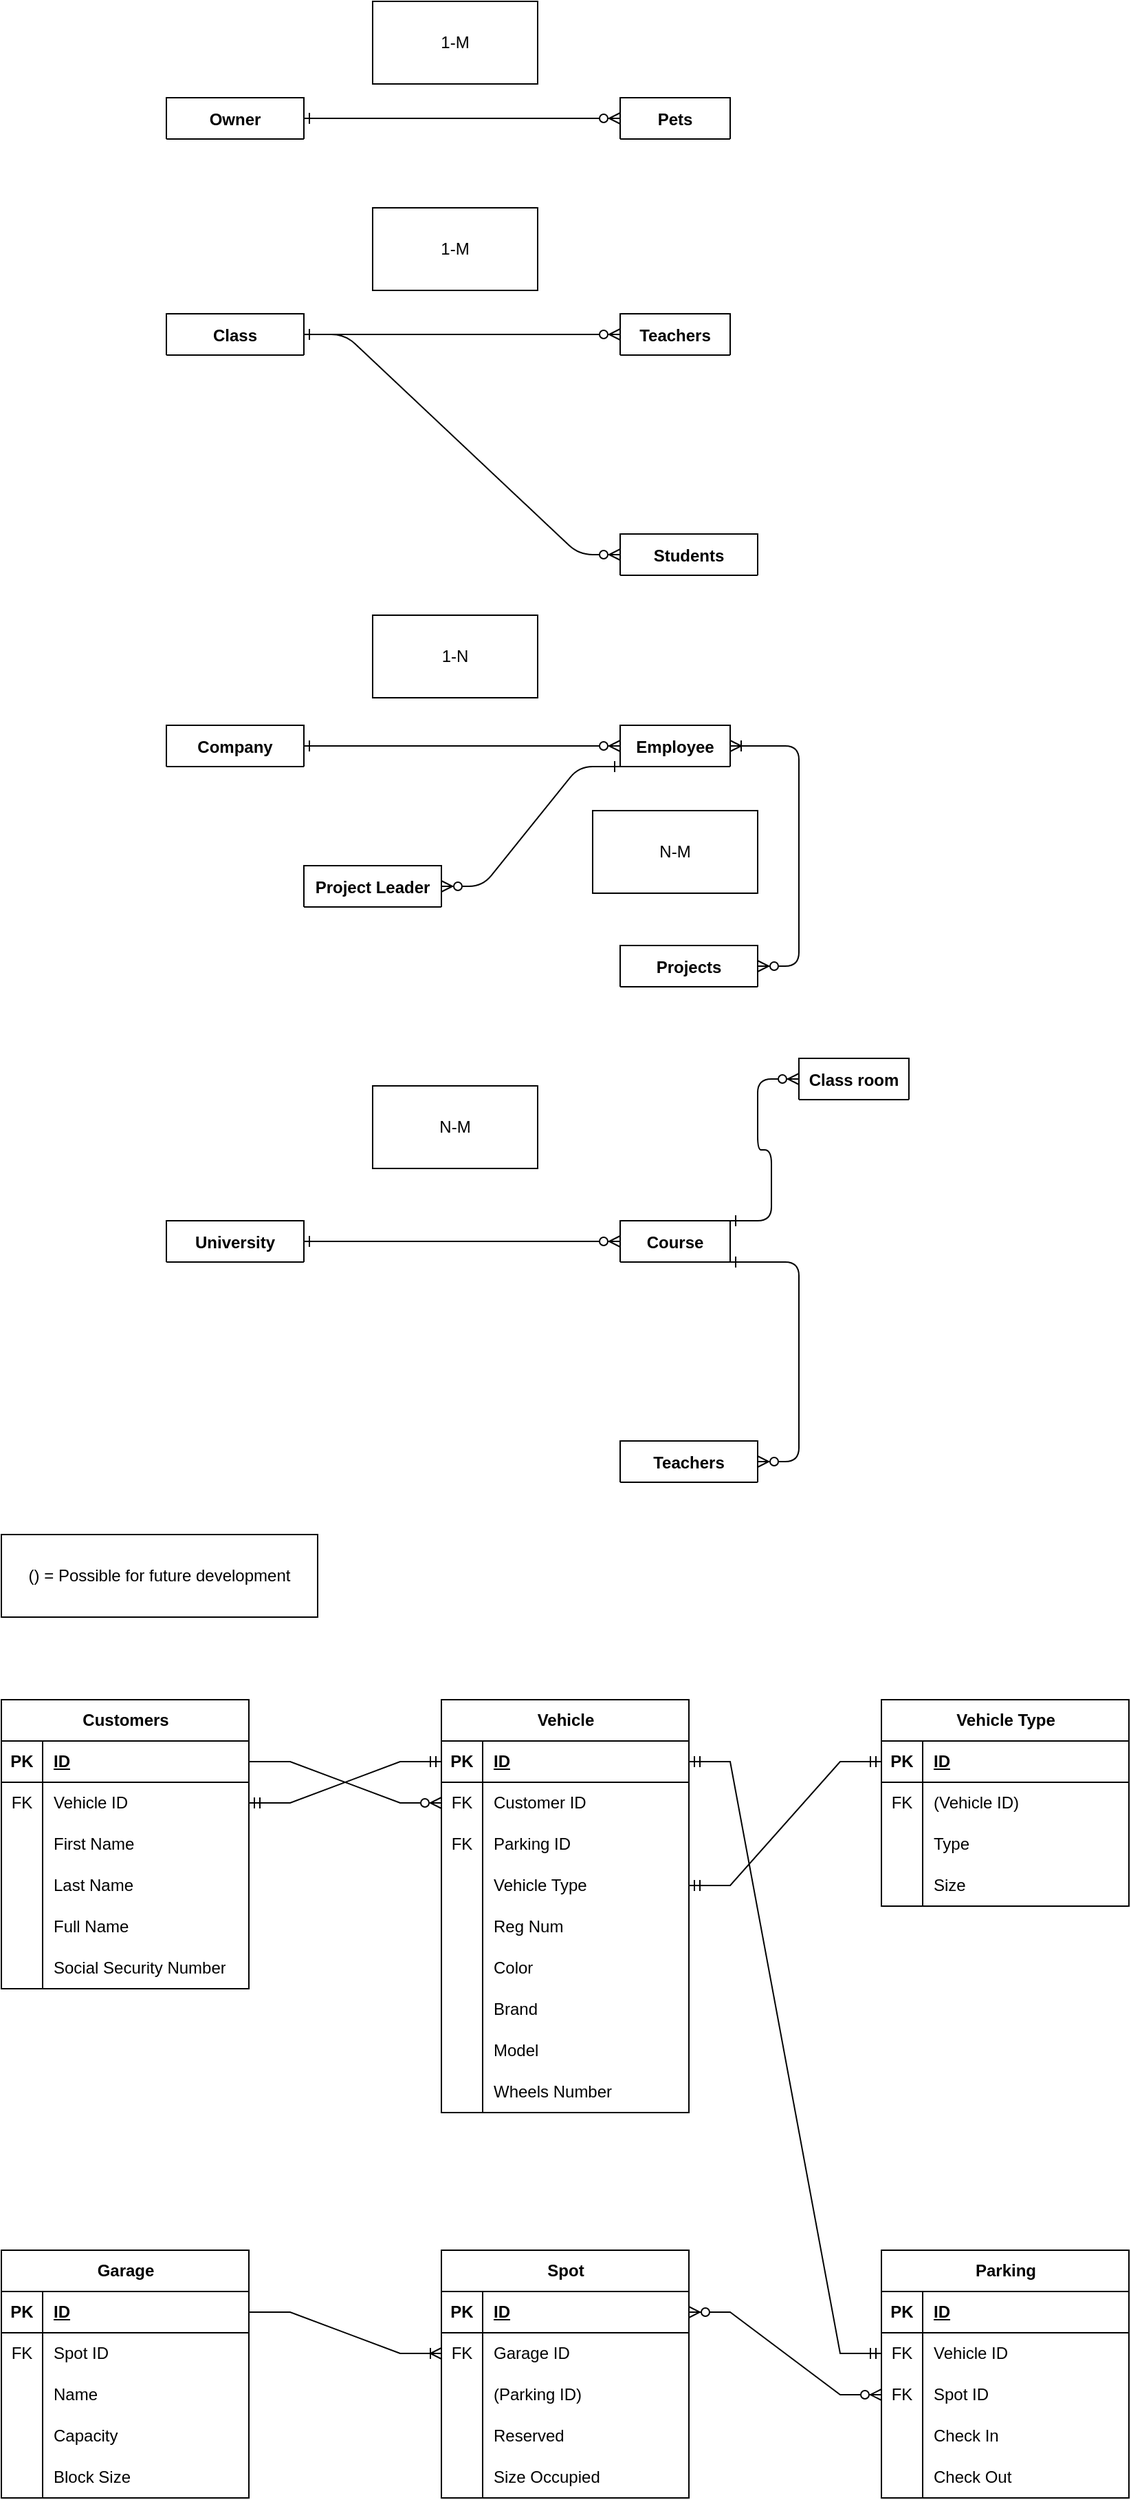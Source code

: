 <mxfile version="22.1.0" type="github">
  <diagram id="R2lEEEUBdFMjLlhIrx00" name="Page-1">
    <mxGraphModel dx="1723" dy="760" grid="1" gridSize="10" guides="1" tooltips="1" connect="1" arrows="1" fold="1" page="1" pageScale="1" pageWidth="850" pageHeight="1100" math="0" shadow="0" extFonts="Permanent Marker^https://fonts.googleapis.com/css?family=Permanent+Marker">
      <root>
        <mxCell id="0" />
        <mxCell id="1" parent="0" />
        <mxCell id="C-vyLk0tnHw3VtMMgP7b-1" value="" style="edgeStyle=entityRelationEdgeStyle;endArrow=ERzeroToMany;startArrow=ERone;endFill=1;startFill=0;" parent="1" source="C-vyLk0tnHw3VtMMgP7b-24" target="C-vyLk0tnHw3VtMMgP7b-6" edge="1">
          <mxGeometry width="100" height="100" relative="1" as="geometry">
            <mxPoint x="340" y="676" as="sourcePoint" />
            <mxPoint x="440" y="576" as="targetPoint" />
          </mxGeometry>
        </mxCell>
        <mxCell id="C-vyLk0tnHw3VtMMgP7b-2" value="Pets" style="shape=table;startSize=30;container=1;collapsible=1;childLayout=tableLayout;fixedRows=1;rowLines=0;fontStyle=1;align=center;resizeLast=1;" parent="1" vertex="1" collapsed="1">
          <mxGeometry x="450" y="76" width="80" height="30" as="geometry">
            <mxRectangle x="450" y="120" width="250" height="130" as="alternateBounds" />
          </mxGeometry>
        </mxCell>
        <mxCell id="C-vyLk0tnHw3VtMMgP7b-3" value="" style="shape=partialRectangle;collapsible=0;dropTarget=0;pointerEvents=0;fillColor=none;points=[[0,0.5],[1,0.5]];portConstraint=eastwest;top=0;left=0;right=0;bottom=1;" parent="C-vyLk0tnHw3VtMMgP7b-2" vertex="1">
          <mxGeometry y="30" width="250" height="30" as="geometry" />
        </mxCell>
        <mxCell id="C-vyLk0tnHw3VtMMgP7b-4" value="" style="shape=partialRectangle;overflow=hidden;connectable=0;fillColor=none;top=0;left=0;bottom=0;right=0;fontStyle=1;" parent="C-vyLk0tnHw3VtMMgP7b-3" vertex="1">
          <mxGeometry width="30" height="30" as="geometry">
            <mxRectangle width="30" height="30" as="alternateBounds" />
          </mxGeometry>
        </mxCell>
        <mxCell id="C-vyLk0tnHw3VtMMgP7b-5" value="" style="shape=partialRectangle;overflow=hidden;connectable=0;fillColor=none;top=0;left=0;bottom=0;right=0;align=left;spacingLeft=6;fontStyle=5;" parent="C-vyLk0tnHw3VtMMgP7b-3" vertex="1">
          <mxGeometry x="30" width="220" height="30" as="geometry">
            <mxRectangle width="220" height="30" as="alternateBounds" />
          </mxGeometry>
        </mxCell>
        <mxCell id="C-vyLk0tnHw3VtMMgP7b-6" value="" style="shape=partialRectangle;collapsible=0;dropTarget=0;pointerEvents=0;fillColor=none;points=[[0,0.5],[1,0.5]];portConstraint=eastwest;top=0;left=0;right=0;bottom=0;" parent="C-vyLk0tnHw3VtMMgP7b-2" vertex="1">
          <mxGeometry y="60" width="250" height="30" as="geometry" />
        </mxCell>
        <mxCell id="C-vyLk0tnHw3VtMMgP7b-7" value="" style="shape=partialRectangle;overflow=hidden;connectable=0;fillColor=none;top=0;left=0;bottom=0;right=0;" parent="C-vyLk0tnHw3VtMMgP7b-6" vertex="1">
          <mxGeometry width="30" height="30" as="geometry">
            <mxRectangle width="30" height="30" as="alternateBounds" />
          </mxGeometry>
        </mxCell>
        <mxCell id="C-vyLk0tnHw3VtMMgP7b-8" value="" style="shape=partialRectangle;overflow=hidden;connectable=0;fillColor=none;top=0;left=0;bottom=0;right=0;align=left;spacingLeft=6;" parent="C-vyLk0tnHw3VtMMgP7b-6" vertex="1">
          <mxGeometry x="30" width="220" height="30" as="geometry">
            <mxRectangle width="220" height="30" as="alternateBounds" />
          </mxGeometry>
        </mxCell>
        <mxCell id="C-vyLk0tnHw3VtMMgP7b-9" value="" style="shape=partialRectangle;collapsible=0;dropTarget=0;pointerEvents=0;fillColor=none;points=[[0,0.5],[1,0.5]];portConstraint=eastwest;top=0;left=0;right=0;bottom=0;" parent="C-vyLk0tnHw3VtMMgP7b-2" vertex="1">
          <mxGeometry y="90" width="250" height="30" as="geometry" />
        </mxCell>
        <mxCell id="C-vyLk0tnHw3VtMMgP7b-10" value="" style="shape=partialRectangle;overflow=hidden;connectable=0;fillColor=none;top=0;left=0;bottom=0;right=0;" parent="C-vyLk0tnHw3VtMMgP7b-9" vertex="1">
          <mxGeometry width="30" height="30" as="geometry">
            <mxRectangle width="30" height="30" as="alternateBounds" />
          </mxGeometry>
        </mxCell>
        <mxCell id="C-vyLk0tnHw3VtMMgP7b-11" value="" style="shape=partialRectangle;overflow=hidden;connectable=0;fillColor=none;top=0;left=0;bottom=0;right=0;align=left;spacingLeft=6;" parent="C-vyLk0tnHw3VtMMgP7b-9" vertex="1">
          <mxGeometry x="30" width="220" height="30" as="geometry">
            <mxRectangle width="220" height="30" as="alternateBounds" />
          </mxGeometry>
        </mxCell>
        <mxCell id="C-vyLk0tnHw3VtMMgP7b-23" value="Owner" style="shape=table;startSize=30;container=1;collapsible=1;childLayout=tableLayout;fixedRows=1;rowLines=0;fontStyle=1;align=center;resizeLast=1;" parent="1" vertex="1" collapsed="1">
          <mxGeometry x="120" y="76" width="100" height="30" as="geometry">
            <mxRectangle x="120" y="120" width="250" height="100" as="alternateBounds" />
          </mxGeometry>
        </mxCell>
        <mxCell id="C-vyLk0tnHw3VtMMgP7b-24" value="" style="shape=partialRectangle;collapsible=0;dropTarget=0;pointerEvents=0;fillColor=none;points=[[0,0.5],[1,0.5]];portConstraint=eastwest;top=0;left=0;right=0;bottom=1;" parent="C-vyLk0tnHw3VtMMgP7b-23" vertex="1">
          <mxGeometry y="30" width="250" height="30" as="geometry" />
        </mxCell>
        <mxCell id="C-vyLk0tnHw3VtMMgP7b-25" value="" style="shape=partialRectangle;overflow=hidden;connectable=0;fillColor=none;top=0;left=0;bottom=0;right=0;fontStyle=1;" parent="C-vyLk0tnHw3VtMMgP7b-24" vertex="1">
          <mxGeometry width="30" height="30" as="geometry">
            <mxRectangle width="30" height="30" as="alternateBounds" />
          </mxGeometry>
        </mxCell>
        <mxCell id="C-vyLk0tnHw3VtMMgP7b-26" value="" style="shape=partialRectangle;overflow=hidden;connectable=0;fillColor=none;top=0;left=0;bottom=0;right=0;align=left;spacingLeft=6;fontStyle=5;" parent="C-vyLk0tnHw3VtMMgP7b-24" vertex="1">
          <mxGeometry x="30" width="220" height="30" as="geometry">
            <mxRectangle width="220" height="30" as="alternateBounds" />
          </mxGeometry>
        </mxCell>
        <mxCell id="C-vyLk0tnHw3VtMMgP7b-27" value="" style="shape=partialRectangle;collapsible=0;dropTarget=0;pointerEvents=0;fillColor=none;points=[[0,0.5],[1,0.5]];portConstraint=eastwest;top=0;left=0;right=0;bottom=0;" parent="C-vyLk0tnHw3VtMMgP7b-23" vertex="1">
          <mxGeometry y="60" width="250" height="30" as="geometry" />
        </mxCell>
        <mxCell id="C-vyLk0tnHw3VtMMgP7b-28" value="" style="shape=partialRectangle;overflow=hidden;connectable=0;fillColor=none;top=0;left=0;bottom=0;right=0;" parent="C-vyLk0tnHw3VtMMgP7b-27" vertex="1">
          <mxGeometry width="30" height="30" as="geometry">
            <mxRectangle width="30" height="30" as="alternateBounds" />
          </mxGeometry>
        </mxCell>
        <mxCell id="C-vyLk0tnHw3VtMMgP7b-29" value="" style="shape=partialRectangle;overflow=hidden;connectable=0;fillColor=none;top=0;left=0;bottom=0;right=0;align=left;spacingLeft=6;" parent="C-vyLk0tnHw3VtMMgP7b-27" vertex="1">
          <mxGeometry x="30" width="220" height="30" as="geometry">
            <mxRectangle width="220" height="30" as="alternateBounds" />
          </mxGeometry>
        </mxCell>
        <mxCell id="kpNUVxpwf1fDAeLpQz3--1" value="" style="edgeStyle=entityRelationEdgeStyle;endArrow=ERzeroToMany;startArrow=ERone;endFill=1;startFill=0;" edge="1" parent="1" source="kpNUVxpwf1fDAeLpQz3--24" target="kpNUVxpwf1fDAeLpQz3--7">
          <mxGeometry width="100" height="100" relative="1" as="geometry">
            <mxPoint x="340" y="833" as="sourcePoint" />
            <mxPoint x="440" y="733" as="targetPoint" />
          </mxGeometry>
        </mxCell>
        <mxCell id="kpNUVxpwf1fDAeLpQz3--3" value="Teachers" style="shape=table;startSize=30;container=1;collapsible=1;childLayout=tableLayout;fixedRows=1;rowLines=0;fontStyle=1;align=center;resizeLast=1;" vertex="1" collapsed="1" parent="1">
          <mxGeometry x="450" y="233" width="80" height="30" as="geometry">
            <mxRectangle x="450" y="370" width="250" height="130" as="alternateBounds" />
          </mxGeometry>
        </mxCell>
        <mxCell id="kpNUVxpwf1fDAeLpQz3--4" value="" style="shape=partialRectangle;collapsible=0;dropTarget=0;pointerEvents=0;fillColor=none;points=[[0,0.5],[1,0.5]];portConstraint=eastwest;top=0;left=0;right=0;bottom=1;" vertex="1" parent="kpNUVxpwf1fDAeLpQz3--3">
          <mxGeometry y="30" width="250" height="30" as="geometry" />
        </mxCell>
        <mxCell id="kpNUVxpwf1fDAeLpQz3--5" value="" style="shape=partialRectangle;overflow=hidden;connectable=0;fillColor=none;top=0;left=0;bottom=0;right=0;fontStyle=1;" vertex="1" parent="kpNUVxpwf1fDAeLpQz3--4">
          <mxGeometry width="30" height="30" as="geometry">
            <mxRectangle width="30" height="30" as="alternateBounds" />
          </mxGeometry>
        </mxCell>
        <mxCell id="kpNUVxpwf1fDAeLpQz3--6" value="" style="shape=partialRectangle;overflow=hidden;connectable=0;fillColor=none;top=0;left=0;bottom=0;right=0;align=left;spacingLeft=6;fontStyle=5;" vertex="1" parent="kpNUVxpwf1fDAeLpQz3--4">
          <mxGeometry x="30" width="220" height="30" as="geometry">
            <mxRectangle width="220" height="30" as="alternateBounds" />
          </mxGeometry>
        </mxCell>
        <mxCell id="kpNUVxpwf1fDAeLpQz3--7" value="" style="shape=partialRectangle;collapsible=0;dropTarget=0;pointerEvents=0;fillColor=none;points=[[0,0.5],[1,0.5]];portConstraint=eastwest;top=0;left=0;right=0;bottom=0;" vertex="1" parent="kpNUVxpwf1fDAeLpQz3--3">
          <mxGeometry y="60" width="250" height="30" as="geometry" />
        </mxCell>
        <mxCell id="kpNUVxpwf1fDAeLpQz3--8" value="" style="shape=partialRectangle;overflow=hidden;connectable=0;fillColor=none;top=0;left=0;bottom=0;right=0;" vertex="1" parent="kpNUVxpwf1fDAeLpQz3--7">
          <mxGeometry width="30" height="30" as="geometry">
            <mxRectangle width="30" height="30" as="alternateBounds" />
          </mxGeometry>
        </mxCell>
        <mxCell id="kpNUVxpwf1fDAeLpQz3--9" value="" style="shape=partialRectangle;overflow=hidden;connectable=0;fillColor=none;top=0;left=0;bottom=0;right=0;align=left;spacingLeft=6;" vertex="1" parent="kpNUVxpwf1fDAeLpQz3--7">
          <mxGeometry x="30" width="220" height="30" as="geometry">
            <mxRectangle width="220" height="30" as="alternateBounds" />
          </mxGeometry>
        </mxCell>
        <mxCell id="kpNUVxpwf1fDAeLpQz3--10" value="" style="shape=partialRectangle;collapsible=0;dropTarget=0;pointerEvents=0;fillColor=none;points=[[0,0.5],[1,0.5]];portConstraint=eastwest;top=0;left=0;right=0;bottom=0;" vertex="1" parent="kpNUVxpwf1fDAeLpQz3--3">
          <mxGeometry y="90" width="250" height="30" as="geometry" />
        </mxCell>
        <mxCell id="kpNUVxpwf1fDAeLpQz3--11" value="" style="shape=partialRectangle;overflow=hidden;connectable=0;fillColor=none;top=0;left=0;bottom=0;right=0;" vertex="1" parent="kpNUVxpwf1fDAeLpQz3--10">
          <mxGeometry width="30" height="30" as="geometry">
            <mxRectangle width="30" height="30" as="alternateBounds" />
          </mxGeometry>
        </mxCell>
        <mxCell id="kpNUVxpwf1fDAeLpQz3--12" value="" style="shape=partialRectangle;overflow=hidden;connectable=0;fillColor=none;top=0;left=0;bottom=0;right=0;align=left;spacingLeft=6;" vertex="1" parent="kpNUVxpwf1fDAeLpQz3--10">
          <mxGeometry x="30" width="220" height="30" as="geometry">
            <mxRectangle width="220" height="30" as="alternateBounds" />
          </mxGeometry>
        </mxCell>
        <mxCell id="kpNUVxpwf1fDAeLpQz3--13" value="Students" style="shape=table;startSize=30;container=1;collapsible=1;childLayout=tableLayout;fixedRows=1;rowLines=0;fontStyle=1;align=center;resizeLast=1;" vertex="1" collapsed="1" parent="1">
          <mxGeometry x="450" y="393" width="100" height="30" as="geometry">
            <mxRectangle x="450" y="530" width="250" height="130" as="alternateBounds" />
          </mxGeometry>
        </mxCell>
        <mxCell id="kpNUVxpwf1fDAeLpQz3--14" value="" style="shape=partialRectangle;collapsible=0;dropTarget=0;pointerEvents=0;fillColor=none;points=[[0,0.5],[1,0.5]];portConstraint=eastwest;top=0;left=0;right=0;bottom=1;" vertex="1" parent="kpNUVxpwf1fDAeLpQz3--13">
          <mxGeometry y="30" width="250" height="30" as="geometry" />
        </mxCell>
        <mxCell id="kpNUVxpwf1fDAeLpQz3--15" value="" style="shape=partialRectangle;overflow=hidden;connectable=0;fillColor=none;top=0;left=0;bottom=0;right=0;fontStyle=1;" vertex="1" parent="kpNUVxpwf1fDAeLpQz3--14">
          <mxGeometry width="30" height="30" as="geometry">
            <mxRectangle width="30" height="30" as="alternateBounds" />
          </mxGeometry>
        </mxCell>
        <mxCell id="kpNUVxpwf1fDAeLpQz3--16" value="" style="shape=partialRectangle;overflow=hidden;connectable=0;fillColor=none;top=0;left=0;bottom=0;right=0;align=left;spacingLeft=6;fontStyle=5;" vertex="1" parent="kpNUVxpwf1fDAeLpQz3--14">
          <mxGeometry x="30" width="220" height="30" as="geometry">
            <mxRectangle width="220" height="30" as="alternateBounds" />
          </mxGeometry>
        </mxCell>
        <mxCell id="kpNUVxpwf1fDAeLpQz3--17" value="" style="shape=partialRectangle;collapsible=0;dropTarget=0;pointerEvents=0;fillColor=none;points=[[0,0.5],[1,0.5]];portConstraint=eastwest;top=0;left=0;right=0;bottom=0;" vertex="1" parent="kpNUVxpwf1fDAeLpQz3--13">
          <mxGeometry y="60" width="250" height="30" as="geometry" />
        </mxCell>
        <mxCell id="kpNUVxpwf1fDAeLpQz3--18" value="" style="shape=partialRectangle;overflow=hidden;connectable=0;fillColor=none;top=0;left=0;bottom=0;right=0;" vertex="1" parent="kpNUVxpwf1fDAeLpQz3--17">
          <mxGeometry width="30" height="30" as="geometry">
            <mxRectangle width="30" height="30" as="alternateBounds" />
          </mxGeometry>
        </mxCell>
        <mxCell id="kpNUVxpwf1fDAeLpQz3--19" value="" style="shape=partialRectangle;overflow=hidden;connectable=0;fillColor=none;top=0;left=0;bottom=0;right=0;align=left;spacingLeft=6;" vertex="1" parent="kpNUVxpwf1fDAeLpQz3--17">
          <mxGeometry x="30" width="220" height="30" as="geometry">
            <mxRectangle width="220" height="30" as="alternateBounds" />
          </mxGeometry>
        </mxCell>
        <mxCell id="kpNUVxpwf1fDAeLpQz3--20" value="" style="shape=partialRectangle;collapsible=0;dropTarget=0;pointerEvents=0;fillColor=none;points=[[0,0.5],[1,0.5]];portConstraint=eastwest;top=0;left=0;right=0;bottom=0;" vertex="1" parent="kpNUVxpwf1fDAeLpQz3--13">
          <mxGeometry y="90" width="250" height="30" as="geometry" />
        </mxCell>
        <mxCell id="kpNUVxpwf1fDAeLpQz3--21" value="" style="shape=partialRectangle;overflow=hidden;connectable=0;fillColor=none;top=0;left=0;bottom=0;right=0;" vertex="1" parent="kpNUVxpwf1fDAeLpQz3--20">
          <mxGeometry width="30" height="30" as="geometry">
            <mxRectangle width="30" height="30" as="alternateBounds" />
          </mxGeometry>
        </mxCell>
        <mxCell id="kpNUVxpwf1fDAeLpQz3--22" value="" style="shape=partialRectangle;overflow=hidden;connectable=0;fillColor=none;top=0;left=0;bottom=0;right=0;align=left;spacingLeft=6;" vertex="1" parent="kpNUVxpwf1fDAeLpQz3--20">
          <mxGeometry x="30" width="220" height="30" as="geometry">
            <mxRectangle width="220" height="30" as="alternateBounds" />
          </mxGeometry>
        </mxCell>
        <mxCell id="kpNUVxpwf1fDAeLpQz3--23" value="Class" style="shape=table;startSize=30;container=1;collapsible=1;childLayout=tableLayout;fixedRows=1;rowLines=0;fontStyle=1;align=center;resizeLast=1;" vertex="1" collapsed="1" parent="1">
          <mxGeometry x="120" y="233" width="100" height="30" as="geometry">
            <mxRectangle x="120" y="370" width="250" height="100" as="alternateBounds" />
          </mxGeometry>
        </mxCell>
        <mxCell id="kpNUVxpwf1fDAeLpQz3--24" value="" style="shape=partialRectangle;collapsible=0;dropTarget=0;pointerEvents=0;fillColor=none;points=[[0,0.5],[1,0.5]];portConstraint=eastwest;top=0;left=0;right=0;bottom=1;" vertex="1" parent="kpNUVxpwf1fDAeLpQz3--23">
          <mxGeometry y="30" width="250" height="30" as="geometry" />
        </mxCell>
        <mxCell id="kpNUVxpwf1fDAeLpQz3--25" value="" style="shape=partialRectangle;overflow=hidden;connectable=0;fillColor=none;top=0;left=0;bottom=0;right=0;fontStyle=1;" vertex="1" parent="kpNUVxpwf1fDAeLpQz3--24">
          <mxGeometry width="30" height="30" as="geometry">
            <mxRectangle width="30" height="30" as="alternateBounds" />
          </mxGeometry>
        </mxCell>
        <mxCell id="kpNUVxpwf1fDAeLpQz3--26" value="" style="shape=partialRectangle;overflow=hidden;connectable=0;fillColor=none;top=0;left=0;bottom=0;right=0;align=left;spacingLeft=6;fontStyle=5;" vertex="1" parent="kpNUVxpwf1fDAeLpQz3--24">
          <mxGeometry x="30" width="220" height="30" as="geometry">
            <mxRectangle width="220" height="30" as="alternateBounds" />
          </mxGeometry>
        </mxCell>
        <mxCell id="kpNUVxpwf1fDAeLpQz3--27" value="" style="shape=partialRectangle;collapsible=0;dropTarget=0;pointerEvents=0;fillColor=none;points=[[0,0.5],[1,0.5]];portConstraint=eastwest;top=0;left=0;right=0;bottom=0;" vertex="1" parent="kpNUVxpwf1fDAeLpQz3--23">
          <mxGeometry y="60" width="250" height="30" as="geometry" />
        </mxCell>
        <mxCell id="kpNUVxpwf1fDAeLpQz3--28" value="" style="shape=partialRectangle;overflow=hidden;connectable=0;fillColor=none;top=0;left=0;bottom=0;right=0;" vertex="1" parent="kpNUVxpwf1fDAeLpQz3--27">
          <mxGeometry width="30" height="30" as="geometry">
            <mxRectangle width="30" height="30" as="alternateBounds" />
          </mxGeometry>
        </mxCell>
        <mxCell id="kpNUVxpwf1fDAeLpQz3--29" value="" style="shape=partialRectangle;overflow=hidden;connectable=0;fillColor=none;top=0;left=0;bottom=0;right=0;align=left;spacingLeft=6;" vertex="1" parent="kpNUVxpwf1fDAeLpQz3--27">
          <mxGeometry x="30" width="220" height="30" as="geometry">
            <mxRectangle width="220" height="30" as="alternateBounds" />
          </mxGeometry>
        </mxCell>
        <mxCell id="kpNUVxpwf1fDAeLpQz3--117" value="" style="edgeStyle=entityRelationEdgeStyle;endArrow=ERzeroToMany;startArrow=ERone;endFill=1;startFill=0;" edge="1" parent="1" source="kpNUVxpwf1fDAeLpQz3--140" target="kpNUVxpwf1fDAeLpQz3--123">
          <mxGeometry width="100" height="100" relative="1" as="geometry">
            <mxPoint x="340" y="1132" as="sourcePoint" />
            <mxPoint x="440" y="1032" as="targetPoint" />
          </mxGeometry>
        </mxCell>
        <mxCell id="kpNUVxpwf1fDAeLpQz3--118" value="" style="edgeStyle=entityRelationEdgeStyle;endArrow=ERzeroToMany;startArrow=ERoneToMany;endFill=1;startFill=0;" edge="1" parent="1" source="kpNUVxpwf1fDAeLpQz3--120" target="kpNUVxpwf1fDAeLpQz3--133">
          <mxGeometry width="100" height="100" relative="1" as="geometry">
            <mxPoint x="400" y="592" as="sourcePoint" />
            <mxPoint x="460" y="617" as="targetPoint" />
          </mxGeometry>
        </mxCell>
        <mxCell id="kpNUVxpwf1fDAeLpQz3--119" value="Employee" style="shape=table;startSize=30;container=1;collapsible=1;childLayout=tableLayout;fixedRows=1;rowLines=0;fontStyle=1;align=center;resizeLast=1;" vertex="1" collapsed="1" parent="1">
          <mxGeometry x="450" y="532" width="80" height="30" as="geometry">
            <mxRectangle x="450" y="370" width="250" height="130" as="alternateBounds" />
          </mxGeometry>
        </mxCell>
        <mxCell id="kpNUVxpwf1fDAeLpQz3--120" value="" style="shape=partialRectangle;collapsible=0;dropTarget=0;pointerEvents=0;fillColor=none;points=[[0,0.5],[1,0.5]];portConstraint=eastwest;top=0;left=0;right=0;bottom=1;" vertex="1" parent="kpNUVxpwf1fDAeLpQz3--119">
          <mxGeometry y="30" width="250" height="30" as="geometry" />
        </mxCell>
        <mxCell id="kpNUVxpwf1fDAeLpQz3--121" value="" style="shape=partialRectangle;overflow=hidden;connectable=0;fillColor=none;top=0;left=0;bottom=0;right=0;fontStyle=1;" vertex="1" parent="kpNUVxpwf1fDAeLpQz3--120">
          <mxGeometry width="30" height="30" as="geometry">
            <mxRectangle width="30" height="30" as="alternateBounds" />
          </mxGeometry>
        </mxCell>
        <mxCell id="kpNUVxpwf1fDAeLpQz3--122" value="" style="shape=partialRectangle;overflow=hidden;connectable=0;fillColor=none;top=0;left=0;bottom=0;right=0;align=left;spacingLeft=6;fontStyle=5;" vertex="1" parent="kpNUVxpwf1fDAeLpQz3--120">
          <mxGeometry x="30" width="220" height="30" as="geometry">
            <mxRectangle width="220" height="30" as="alternateBounds" />
          </mxGeometry>
        </mxCell>
        <mxCell id="kpNUVxpwf1fDAeLpQz3--123" value="" style="shape=partialRectangle;collapsible=0;dropTarget=0;pointerEvents=0;fillColor=none;points=[[0,0.5],[1,0.5]];portConstraint=eastwest;top=0;left=0;right=0;bottom=0;" vertex="1" parent="kpNUVxpwf1fDAeLpQz3--119">
          <mxGeometry y="60" width="250" height="30" as="geometry" />
        </mxCell>
        <mxCell id="kpNUVxpwf1fDAeLpQz3--124" value="" style="shape=partialRectangle;overflow=hidden;connectable=0;fillColor=none;top=0;left=0;bottom=0;right=0;" vertex="1" parent="kpNUVxpwf1fDAeLpQz3--123">
          <mxGeometry width="30" height="30" as="geometry">
            <mxRectangle width="30" height="30" as="alternateBounds" />
          </mxGeometry>
        </mxCell>
        <mxCell id="kpNUVxpwf1fDAeLpQz3--125" value="" style="shape=partialRectangle;overflow=hidden;connectable=0;fillColor=none;top=0;left=0;bottom=0;right=0;align=left;spacingLeft=6;" vertex="1" parent="kpNUVxpwf1fDAeLpQz3--123">
          <mxGeometry x="30" width="220" height="30" as="geometry">
            <mxRectangle width="220" height="30" as="alternateBounds" />
          </mxGeometry>
        </mxCell>
        <mxCell id="kpNUVxpwf1fDAeLpQz3--126" value="" style="shape=partialRectangle;collapsible=0;dropTarget=0;pointerEvents=0;fillColor=none;points=[[0,0.5],[1,0.5]];portConstraint=eastwest;top=0;left=0;right=0;bottom=0;" vertex="1" parent="kpNUVxpwf1fDAeLpQz3--119">
          <mxGeometry y="90" width="250" height="30" as="geometry" />
        </mxCell>
        <mxCell id="kpNUVxpwf1fDAeLpQz3--127" value="" style="shape=partialRectangle;overflow=hidden;connectable=0;fillColor=none;top=0;left=0;bottom=0;right=0;" vertex="1" parent="kpNUVxpwf1fDAeLpQz3--126">
          <mxGeometry width="30" height="30" as="geometry">
            <mxRectangle width="30" height="30" as="alternateBounds" />
          </mxGeometry>
        </mxCell>
        <mxCell id="kpNUVxpwf1fDAeLpQz3--128" value="" style="shape=partialRectangle;overflow=hidden;connectable=0;fillColor=none;top=0;left=0;bottom=0;right=0;align=left;spacingLeft=6;" vertex="1" parent="kpNUVxpwf1fDAeLpQz3--126">
          <mxGeometry x="30" width="220" height="30" as="geometry">
            <mxRectangle width="220" height="30" as="alternateBounds" />
          </mxGeometry>
        </mxCell>
        <mxCell id="kpNUVxpwf1fDAeLpQz3--129" value="Projects" style="shape=table;startSize=30;container=1;collapsible=1;childLayout=tableLayout;fixedRows=1;rowLines=0;fontStyle=1;align=center;resizeLast=1;" vertex="1" collapsed="1" parent="1">
          <mxGeometry x="450" y="692" width="100" height="30" as="geometry">
            <mxRectangle x="450" y="530" width="250" height="130" as="alternateBounds" />
          </mxGeometry>
        </mxCell>
        <mxCell id="kpNUVxpwf1fDAeLpQz3--130" value="" style="shape=partialRectangle;collapsible=0;dropTarget=0;pointerEvents=0;fillColor=none;points=[[0,0.5],[1,0.5]];portConstraint=eastwest;top=0;left=0;right=0;bottom=1;" vertex="1" parent="kpNUVxpwf1fDAeLpQz3--129">
          <mxGeometry y="30" width="250" height="30" as="geometry" />
        </mxCell>
        <mxCell id="kpNUVxpwf1fDAeLpQz3--131" value="" style="shape=partialRectangle;overflow=hidden;connectable=0;fillColor=none;top=0;left=0;bottom=0;right=0;fontStyle=1;" vertex="1" parent="kpNUVxpwf1fDAeLpQz3--130">
          <mxGeometry width="30" height="30" as="geometry">
            <mxRectangle width="30" height="30" as="alternateBounds" />
          </mxGeometry>
        </mxCell>
        <mxCell id="kpNUVxpwf1fDAeLpQz3--132" value="" style="shape=partialRectangle;overflow=hidden;connectable=0;fillColor=none;top=0;left=0;bottom=0;right=0;align=left;spacingLeft=6;fontStyle=5;" vertex="1" parent="kpNUVxpwf1fDAeLpQz3--130">
          <mxGeometry x="30" width="220" height="30" as="geometry">
            <mxRectangle width="220" height="30" as="alternateBounds" />
          </mxGeometry>
        </mxCell>
        <mxCell id="kpNUVxpwf1fDAeLpQz3--133" value="" style="shape=partialRectangle;collapsible=0;dropTarget=0;pointerEvents=0;fillColor=none;points=[[0,0.5],[1,0.5]];portConstraint=eastwest;top=0;left=0;right=0;bottom=0;" vertex="1" parent="kpNUVxpwf1fDAeLpQz3--129">
          <mxGeometry y="60" width="250" height="30" as="geometry" />
        </mxCell>
        <mxCell id="kpNUVxpwf1fDAeLpQz3--134" value="" style="shape=partialRectangle;overflow=hidden;connectable=0;fillColor=none;top=0;left=0;bottom=0;right=0;" vertex="1" parent="kpNUVxpwf1fDAeLpQz3--133">
          <mxGeometry width="30" height="30" as="geometry">
            <mxRectangle width="30" height="30" as="alternateBounds" />
          </mxGeometry>
        </mxCell>
        <mxCell id="kpNUVxpwf1fDAeLpQz3--135" value="" style="shape=partialRectangle;overflow=hidden;connectable=0;fillColor=none;top=0;left=0;bottom=0;right=0;align=left;spacingLeft=6;" vertex="1" parent="kpNUVxpwf1fDAeLpQz3--133">
          <mxGeometry x="30" width="220" height="30" as="geometry">
            <mxRectangle width="220" height="30" as="alternateBounds" />
          </mxGeometry>
        </mxCell>
        <mxCell id="kpNUVxpwf1fDAeLpQz3--136" value="" style="shape=partialRectangle;collapsible=0;dropTarget=0;pointerEvents=0;fillColor=none;points=[[0,0.5],[1,0.5]];portConstraint=eastwest;top=0;left=0;right=0;bottom=0;" vertex="1" parent="kpNUVxpwf1fDAeLpQz3--129">
          <mxGeometry y="90" width="250" height="30" as="geometry" />
        </mxCell>
        <mxCell id="kpNUVxpwf1fDAeLpQz3--137" value="" style="shape=partialRectangle;overflow=hidden;connectable=0;fillColor=none;top=0;left=0;bottom=0;right=0;" vertex="1" parent="kpNUVxpwf1fDAeLpQz3--136">
          <mxGeometry width="30" height="30" as="geometry">
            <mxRectangle width="30" height="30" as="alternateBounds" />
          </mxGeometry>
        </mxCell>
        <mxCell id="kpNUVxpwf1fDAeLpQz3--138" value="" style="shape=partialRectangle;overflow=hidden;connectable=0;fillColor=none;top=0;left=0;bottom=0;right=0;align=left;spacingLeft=6;" vertex="1" parent="kpNUVxpwf1fDAeLpQz3--136">
          <mxGeometry x="30" width="220" height="30" as="geometry">
            <mxRectangle width="220" height="30" as="alternateBounds" />
          </mxGeometry>
        </mxCell>
        <mxCell id="kpNUVxpwf1fDAeLpQz3--139" value="Company" style="shape=table;startSize=30;container=1;collapsible=1;childLayout=tableLayout;fixedRows=1;rowLines=0;fontStyle=1;align=center;resizeLast=1;" vertex="1" collapsed="1" parent="1">
          <mxGeometry x="120" y="532" width="100" height="30" as="geometry">
            <mxRectangle x="120" y="370" width="250" height="100" as="alternateBounds" />
          </mxGeometry>
        </mxCell>
        <mxCell id="kpNUVxpwf1fDAeLpQz3--140" value="" style="shape=partialRectangle;collapsible=0;dropTarget=0;pointerEvents=0;fillColor=none;points=[[0,0.5],[1,0.5]];portConstraint=eastwest;top=0;left=0;right=0;bottom=1;" vertex="1" parent="kpNUVxpwf1fDAeLpQz3--139">
          <mxGeometry y="30" width="250" height="30" as="geometry" />
        </mxCell>
        <mxCell id="kpNUVxpwf1fDAeLpQz3--141" value="" style="shape=partialRectangle;overflow=hidden;connectable=0;fillColor=none;top=0;left=0;bottom=0;right=0;fontStyle=1;" vertex="1" parent="kpNUVxpwf1fDAeLpQz3--140">
          <mxGeometry width="30" height="30" as="geometry">
            <mxRectangle width="30" height="30" as="alternateBounds" />
          </mxGeometry>
        </mxCell>
        <mxCell id="kpNUVxpwf1fDAeLpQz3--142" value="" style="shape=partialRectangle;overflow=hidden;connectable=0;fillColor=none;top=0;left=0;bottom=0;right=0;align=left;spacingLeft=6;fontStyle=5;" vertex="1" parent="kpNUVxpwf1fDAeLpQz3--140">
          <mxGeometry x="30" width="220" height="30" as="geometry">
            <mxRectangle width="220" height="30" as="alternateBounds" />
          </mxGeometry>
        </mxCell>
        <mxCell id="kpNUVxpwf1fDAeLpQz3--143" value="" style="shape=partialRectangle;collapsible=0;dropTarget=0;pointerEvents=0;fillColor=none;points=[[0,0.5],[1,0.5]];portConstraint=eastwest;top=0;left=0;right=0;bottom=0;" vertex="1" parent="kpNUVxpwf1fDAeLpQz3--139">
          <mxGeometry y="60" width="250" height="30" as="geometry" />
        </mxCell>
        <mxCell id="kpNUVxpwf1fDAeLpQz3--144" value="" style="shape=partialRectangle;overflow=hidden;connectable=0;fillColor=none;top=0;left=0;bottom=0;right=0;" vertex="1" parent="kpNUVxpwf1fDAeLpQz3--143">
          <mxGeometry width="30" height="30" as="geometry">
            <mxRectangle width="30" height="30" as="alternateBounds" />
          </mxGeometry>
        </mxCell>
        <mxCell id="kpNUVxpwf1fDAeLpQz3--145" value="" style="shape=partialRectangle;overflow=hidden;connectable=0;fillColor=none;top=0;left=0;bottom=0;right=0;align=left;spacingLeft=6;" vertex="1" parent="kpNUVxpwf1fDAeLpQz3--143">
          <mxGeometry x="30" width="220" height="30" as="geometry">
            <mxRectangle width="220" height="30" as="alternateBounds" />
          </mxGeometry>
        </mxCell>
        <mxCell id="kpNUVxpwf1fDAeLpQz3--146" value="1-M" style="rounded=0;whiteSpace=wrap;html=1;" vertex="1" parent="1">
          <mxGeometry x="270" y="6" width="120" height="60" as="geometry" />
        </mxCell>
        <mxCell id="kpNUVxpwf1fDAeLpQz3--147" value="1-M" style="rounded=0;whiteSpace=wrap;html=1;" vertex="1" parent="1">
          <mxGeometry x="270" y="156" width="120" height="60" as="geometry" />
        </mxCell>
        <mxCell id="kpNUVxpwf1fDAeLpQz3--148" value="" style="edgeStyle=entityRelationEdgeStyle;endArrow=ERzeroToMany;startArrow=ERone;endFill=1;startFill=0;exitX=1;exitY=0.5;exitDx=0;exitDy=0;entryX=0;entryY=0.5;entryDx=0;entryDy=0;" edge="1" parent="1" source="kpNUVxpwf1fDAeLpQz3--23" target="kpNUVxpwf1fDAeLpQz3--13">
          <mxGeometry width="100" height="100" relative="1" as="geometry">
            <mxPoint x="230" y="258" as="sourcePoint" />
            <mxPoint x="460" y="258" as="targetPoint" />
          </mxGeometry>
        </mxCell>
        <mxCell id="kpNUVxpwf1fDAeLpQz3--149" value="1-N" style="rounded=0;whiteSpace=wrap;html=1;" vertex="1" parent="1">
          <mxGeometry x="270" y="452" width="120" height="60" as="geometry" />
        </mxCell>
        <mxCell id="kpNUVxpwf1fDAeLpQz3--150" value="" style="edgeStyle=entityRelationEdgeStyle;endArrow=ERzeroToMany;startArrow=ERone;endFill=1;startFill=0;" edge="1" parent="1" source="kpNUVxpwf1fDAeLpQz3--173" target="kpNUVxpwf1fDAeLpQz3--156">
          <mxGeometry width="100" height="100" relative="1" as="geometry">
            <mxPoint x="340" y="1492" as="sourcePoint" />
            <mxPoint x="440" y="1392" as="targetPoint" />
          </mxGeometry>
        </mxCell>
        <mxCell id="kpNUVxpwf1fDAeLpQz3--151" value="" style="edgeStyle=entityRelationEdgeStyle;endArrow=ERzeroToMany;startArrow=ERone;endFill=1;startFill=0;exitX=1;exitY=1;exitDx=0;exitDy=0;" edge="1" parent="1" source="kpNUVxpwf1fDAeLpQz3--152" target="kpNUVxpwf1fDAeLpQz3--166">
          <mxGeometry width="100" height="100" relative="1" as="geometry">
            <mxPoint x="400" y="952" as="sourcePoint" />
            <mxPoint x="460" y="977" as="targetPoint" />
          </mxGeometry>
        </mxCell>
        <mxCell id="kpNUVxpwf1fDAeLpQz3--152" value="Course" style="shape=table;startSize=30;container=1;collapsible=1;childLayout=tableLayout;fixedRows=1;rowLines=0;fontStyle=1;align=center;resizeLast=1;" vertex="1" collapsed="1" parent="1">
          <mxGeometry x="450" y="892" width="80" height="30" as="geometry">
            <mxRectangle x="450" y="370" width="250" height="130" as="alternateBounds" />
          </mxGeometry>
        </mxCell>
        <mxCell id="kpNUVxpwf1fDAeLpQz3--153" value="" style="shape=partialRectangle;collapsible=0;dropTarget=0;pointerEvents=0;fillColor=none;points=[[0,0.5],[1,0.5]];portConstraint=eastwest;top=0;left=0;right=0;bottom=1;" vertex="1" parent="kpNUVxpwf1fDAeLpQz3--152">
          <mxGeometry y="30" width="250" height="30" as="geometry" />
        </mxCell>
        <mxCell id="kpNUVxpwf1fDAeLpQz3--154" value="" style="shape=partialRectangle;overflow=hidden;connectable=0;fillColor=none;top=0;left=0;bottom=0;right=0;fontStyle=1;" vertex="1" parent="kpNUVxpwf1fDAeLpQz3--153">
          <mxGeometry width="30" height="30" as="geometry">
            <mxRectangle width="30" height="30" as="alternateBounds" />
          </mxGeometry>
        </mxCell>
        <mxCell id="kpNUVxpwf1fDAeLpQz3--155" value="" style="shape=partialRectangle;overflow=hidden;connectable=0;fillColor=none;top=0;left=0;bottom=0;right=0;align=left;spacingLeft=6;fontStyle=5;" vertex="1" parent="kpNUVxpwf1fDAeLpQz3--153">
          <mxGeometry x="30" width="220" height="30" as="geometry">
            <mxRectangle width="220" height="30" as="alternateBounds" />
          </mxGeometry>
        </mxCell>
        <mxCell id="kpNUVxpwf1fDAeLpQz3--156" value="" style="shape=partialRectangle;collapsible=0;dropTarget=0;pointerEvents=0;fillColor=none;points=[[0,0.5],[1,0.5]];portConstraint=eastwest;top=0;left=0;right=0;bottom=0;" vertex="1" parent="kpNUVxpwf1fDAeLpQz3--152">
          <mxGeometry y="60" width="250" height="30" as="geometry" />
        </mxCell>
        <mxCell id="kpNUVxpwf1fDAeLpQz3--157" value="" style="shape=partialRectangle;overflow=hidden;connectable=0;fillColor=none;top=0;left=0;bottom=0;right=0;" vertex="1" parent="kpNUVxpwf1fDAeLpQz3--156">
          <mxGeometry width="30" height="30" as="geometry">
            <mxRectangle width="30" height="30" as="alternateBounds" />
          </mxGeometry>
        </mxCell>
        <mxCell id="kpNUVxpwf1fDAeLpQz3--158" value="" style="shape=partialRectangle;overflow=hidden;connectable=0;fillColor=none;top=0;left=0;bottom=0;right=0;align=left;spacingLeft=6;" vertex="1" parent="kpNUVxpwf1fDAeLpQz3--156">
          <mxGeometry x="30" width="220" height="30" as="geometry">
            <mxRectangle width="220" height="30" as="alternateBounds" />
          </mxGeometry>
        </mxCell>
        <mxCell id="kpNUVxpwf1fDAeLpQz3--159" value="" style="shape=partialRectangle;collapsible=0;dropTarget=0;pointerEvents=0;fillColor=none;points=[[0,0.5],[1,0.5]];portConstraint=eastwest;top=0;left=0;right=0;bottom=0;" vertex="1" parent="kpNUVxpwf1fDAeLpQz3--152">
          <mxGeometry y="90" width="250" height="30" as="geometry" />
        </mxCell>
        <mxCell id="kpNUVxpwf1fDAeLpQz3--160" value="" style="shape=partialRectangle;overflow=hidden;connectable=0;fillColor=none;top=0;left=0;bottom=0;right=0;" vertex="1" parent="kpNUVxpwf1fDAeLpQz3--159">
          <mxGeometry width="30" height="30" as="geometry">
            <mxRectangle width="30" height="30" as="alternateBounds" />
          </mxGeometry>
        </mxCell>
        <mxCell id="kpNUVxpwf1fDAeLpQz3--161" value="" style="shape=partialRectangle;overflow=hidden;connectable=0;fillColor=none;top=0;left=0;bottom=0;right=0;align=left;spacingLeft=6;" vertex="1" parent="kpNUVxpwf1fDAeLpQz3--159">
          <mxGeometry x="30" width="220" height="30" as="geometry">
            <mxRectangle width="220" height="30" as="alternateBounds" />
          </mxGeometry>
        </mxCell>
        <mxCell id="kpNUVxpwf1fDAeLpQz3--162" value="Teachers" style="shape=table;startSize=30;container=1;collapsible=1;childLayout=tableLayout;fixedRows=1;rowLines=0;fontStyle=1;align=center;resizeLast=1;" vertex="1" collapsed="1" parent="1">
          <mxGeometry x="450" y="1052" width="100" height="30" as="geometry">
            <mxRectangle x="450" y="530" width="250" height="130" as="alternateBounds" />
          </mxGeometry>
        </mxCell>
        <mxCell id="kpNUVxpwf1fDAeLpQz3--163" value="" style="shape=partialRectangle;collapsible=0;dropTarget=0;pointerEvents=0;fillColor=none;points=[[0,0.5],[1,0.5]];portConstraint=eastwest;top=0;left=0;right=0;bottom=1;" vertex="1" parent="kpNUVxpwf1fDAeLpQz3--162">
          <mxGeometry y="30" width="250" height="30" as="geometry" />
        </mxCell>
        <mxCell id="kpNUVxpwf1fDAeLpQz3--164" value="" style="shape=partialRectangle;overflow=hidden;connectable=0;fillColor=none;top=0;left=0;bottom=0;right=0;fontStyle=1;" vertex="1" parent="kpNUVxpwf1fDAeLpQz3--163">
          <mxGeometry width="30" height="30" as="geometry">
            <mxRectangle width="30" height="30" as="alternateBounds" />
          </mxGeometry>
        </mxCell>
        <mxCell id="kpNUVxpwf1fDAeLpQz3--165" value="" style="shape=partialRectangle;overflow=hidden;connectable=0;fillColor=none;top=0;left=0;bottom=0;right=0;align=left;spacingLeft=6;fontStyle=5;" vertex="1" parent="kpNUVxpwf1fDAeLpQz3--163">
          <mxGeometry x="30" width="220" height="30" as="geometry">
            <mxRectangle width="220" height="30" as="alternateBounds" />
          </mxGeometry>
        </mxCell>
        <mxCell id="kpNUVxpwf1fDAeLpQz3--166" value="" style="shape=partialRectangle;collapsible=0;dropTarget=0;pointerEvents=0;fillColor=none;points=[[0,0.5],[1,0.5]];portConstraint=eastwest;top=0;left=0;right=0;bottom=0;" vertex="1" parent="kpNUVxpwf1fDAeLpQz3--162">
          <mxGeometry y="60" width="250" height="30" as="geometry" />
        </mxCell>
        <mxCell id="kpNUVxpwf1fDAeLpQz3--167" value="" style="shape=partialRectangle;overflow=hidden;connectable=0;fillColor=none;top=0;left=0;bottom=0;right=0;" vertex="1" parent="kpNUVxpwf1fDAeLpQz3--166">
          <mxGeometry width="30" height="30" as="geometry">
            <mxRectangle width="30" height="30" as="alternateBounds" />
          </mxGeometry>
        </mxCell>
        <mxCell id="kpNUVxpwf1fDAeLpQz3--168" value="" style="shape=partialRectangle;overflow=hidden;connectable=0;fillColor=none;top=0;left=0;bottom=0;right=0;align=left;spacingLeft=6;" vertex="1" parent="kpNUVxpwf1fDAeLpQz3--166">
          <mxGeometry x="30" width="220" height="30" as="geometry">
            <mxRectangle width="220" height="30" as="alternateBounds" />
          </mxGeometry>
        </mxCell>
        <mxCell id="kpNUVxpwf1fDAeLpQz3--169" value="" style="shape=partialRectangle;collapsible=0;dropTarget=0;pointerEvents=0;fillColor=none;points=[[0,0.5],[1,0.5]];portConstraint=eastwest;top=0;left=0;right=0;bottom=0;" vertex="1" parent="kpNUVxpwf1fDAeLpQz3--162">
          <mxGeometry y="90" width="250" height="30" as="geometry" />
        </mxCell>
        <mxCell id="kpNUVxpwf1fDAeLpQz3--170" value="" style="shape=partialRectangle;overflow=hidden;connectable=0;fillColor=none;top=0;left=0;bottom=0;right=0;" vertex="1" parent="kpNUVxpwf1fDAeLpQz3--169">
          <mxGeometry width="30" height="30" as="geometry">
            <mxRectangle width="30" height="30" as="alternateBounds" />
          </mxGeometry>
        </mxCell>
        <mxCell id="kpNUVxpwf1fDAeLpQz3--171" value="" style="shape=partialRectangle;overflow=hidden;connectable=0;fillColor=none;top=0;left=0;bottom=0;right=0;align=left;spacingLeft=6;" vertex="1" parent="kpNUVxpwf1fDAeLpQz3--169">
          <mxGeometry x="30" width="220" height="30" as="geometry">
            <mxRectangle width="220" height="30" as="alternateBounds" />
          </mxGeometry>
        </mxCell>
        <mxCell id="kpNUVxpwf1fDAeLpQz3--172" value="University" style="shape=table;startSize=30;container=1;collapsible=1;childLayout=tableLayout;fixedRows=1;rowLines=0;fontStyle=1;align=center;resizeLast=1;" vertex="1" collapsed="1" parent="1">
          <mxGeometry x="120" y="892" width="100" height="30" as="geometry">
            <mxRectangle x="120" y="370" width="250" height="100" as="alternateBounds" />
          </mxGeometry>
        </mxCell>
        <mxCell id="kpNUVxpwf1fDAeLpQz3--173" value="" style="shape=partialRectangle;collapsible=0;dropTarget=0;pointerEvents=0;fillColor=none;points=[[0,0.5],[1,0.5]];portConstraint=eastwest;top=0;left=0;right=0;bottom=1;" vertex="1" parent="kpNUVxpwf1fDAeLpQz3--172">
          <mxGeometry y="30" width="250" height="30" as="geometry" />
        </mxCell>
        <mxCell id="kpNUVxpwf1fDAeLpQz3--174" value="" style="shape=partialRectangle;overflow=hidden;connectable=0;fillColor=none;top=0;left=0;bottom=0;right=0;fontStyle=1;" vertex="1" parent="kpNUVxpwf1fDAeLpQz3--173">
          <mxGeometry width="30" height="30" as="geometry">
            <mxRectangle width="30" height="30" as="alternateBounds" />
          </mxGeometry>
        </mxCell>
        <mxCell id="kpNUVxpwf1fDAeLpQz3--175" value="" style="shape=partialRectangle;overflow=hidden;connectable=0;fillColor=none;top=0;left=0;bottom=0;right=0;align=left;spacingLeft=6;fontStyle=5;" vertex="1" parent="kpNUVxpwf1fDAeLpQz3--173">
          <mxGeometry x="30" width="220" height="30" as="geometry">
            <mxRectangle width="220" height="30" as="alternateBounds" />
          </mxGeometry>
        </mxCell>
        <mxCell id="kpNUVxpwf1fDAeLpQz3--176" value="" style="shape=partialRectangle;collapsible=0;dropTarget=0;pointerEvents=0;fillColor=none;points=[[0,0.5],[1,0.5]];portConstraint=eastwest;top=0;left=0;right=0;bottom=0;" vertex="1" parent="kpNUVxpwf1fDAeLpQz3--172">
          <mxGeometry y="60" width="250" height="30" as="geometry" />
        </mxCell>
        <mxCell id="kpNUVxpwf1fDAeLpQz3--177" value="" style="shape=partialRectangle;overflow=hidden;connectable=0;fillColor=none;top=0;left=0;bottom=0;right=0;" vertex="1" parent="kpNUVxpwf1fDAeLpQz3--176">
          <mxGeometry width="30" height="30" as="geometry">
            <mxRectangle width="30" height="30" as="alternateBounds" />
          </mxGeometry>
        </mxCell>
        <mxCell id="kpNUVxpwf1fDAeLpQz3--178" value="" style="shape=partialRectangle;overflow=hidden;connectable=0;fillColor=none;top=0;left=0;bottom=0;right=0;align=left;spacingLeft=6;" vertex="1" parent="kpNUVxpwf1fDAeLpQz3--176">
          <mxGeometry x="30" width="220" height="30" as="geometry">
            <mxRectangle width="220" height="30" as="alternateBounds" />
          </mxGeometry>
        </mxCell>
        <mxCell id="kpNUVxpwf1fDAeLpQz3--179" value="N-M" style="rounded=0;whiteSpace=wrap;html=1;" vertex="1" parent="1">
          <mxGeometry x="270" y="794" width="120" height="60" as="geometry" />
        </mxCell>
        <mxCell id="kpNUVxpwf1fDAeLpQz3--180" value="" style="edgeStyle=entityRelationEdgeStyle;endArrow=ERzeroToMany;startArrow=ERone;endFill=1;startFill=0;exitX=1;exitY=0;exitDx=0;exitDy=0;entryX=0;entryY=0.5;entryDx=0;entryDy=0;" edge="1" parent="1" source="kpNUVxpwf1fDAeLpQz3--152" target="kpNUVxpwf1fDAeLpQz3--181">
          <mxGeometry width="100" height="100" relative="1" as="geometry">
            <mxPoint x="530" y="892" as="sourcePoint" />
            <mxPoint x="560" y="779" as="targetPoint" />
          </mxGeometry>
        </mxCell>
        <mxCell id="kpNUVxpwf1fDAeLpQz3--181" value="Class room" style="shape=table;startSize=30;container=1;collapsible=1;childLayout=tableLayout;fixedRows=1;rowLines=0;fontStyle=1;align=center;resizeLast=1;" vertex="1" collapsed="1" parent="1">
          <mxGeometry x="580" y="774" width="80" height="30" as="geometry">
            <mxRectangle x="450" y="370" width="250" height="130" as="alternateBounds" />
          </mxGeometry>
        </mxCell>
        <mxCell id="kpNUVxpwf1fDAeLpQz3--182" value="" style="shape=partialRectangle;collapsible=0;dropTarget=0;pointerEvents=0;fillColor=none;points=[[0,0.5],[1,0.5]];portConstraint=eastwest;top=0;left=0;right=0;bottom=1;" vertex="1" parent="kpNUVxpwf1fDAeLpQz3--181">
          <mxGeometry y="30" width="250" height="30" as="geometry" />
        </mxCell>
        <mxCell id="kpNUVxpwf1fDAeLpQz3--183" value="" style="shape=partialRectangle;overflow=hidden;connectable=0;fillColor=none;top=0;left=0;bottom=0;right=0;fontStyle=1;" vertex="1" parent="kpNUVxpwf1fDAeLpQz3--182">
          <mxGeometry width="30" height="30" as="geometry">
            <mxRectangle width="30" height="30" as="alternateBounds" />
          </mxGeometry>
        </mxCell>
        <mxCell id="kpNUVxpwf1fDAeLpQz3--184" value="" style="shape=partialRectangle;overflow=hidden;connectable=0;fillColor=none;top=0;left=0;bottom=0;right=0;align=left;spacingLeft=6;fontStyle=5;" vertex="1" parent="kpNUVxpwf1fDAeLpQz3--182">
          <mxGeometry x="30" width="220" height="30" as="geometry">
            <mxRectangle width="220" height="30" as="alternateBounds" />
          </mxGeometry>
        </mxCell>
        <mxCell id="kpNUVxpwf1fDAeLpQz3--185" value="" style="shape=partialRectangle;collapsible=0;dropTarget=0;pointerEvents=0;fillColor=none;points=[[0,0.5],[1,0.5]];portConstraint=eastwest;top=0;left=0;right=0;bottom=0;" vertex="1" parent="kpNUVxpwf1fDAeLpQz3--181">
          <mxGeometry y="60" width="250" height="30" as="geometry" />
        </mxCell>
        <mxCell id="kpNUVxpwf1fDAeLpQz3--186" value="" style="shape=partialRectangle;overflow=hidden;connectable=0;fillColor=none;top=0;left=0;bottom=0;right=0;" vertex="1" parent="kpNUVxpwf1fDAeLpQz3--185">
          <mxGeometry width="30" height="30" as="geometry">
            <mxRectangle width="30" height="30" as="alternateBounds" />
          </mxGeometry>
        </mxCell>
        <mxCell id="kpNUVxpwf1fDAeLpQz3--187" value="" style="shape=partialRectangle;overflow=hidden;connectable=0;fillColor=none;top=0;left=0;bottom=0;right=0;align=left;spacingLeft=6;" vertex="1" parent="kpNUVxpwf1fDAeLpQz3--185">
          <mxGeometry x="30" width="220" height="30" as="geometry">
            <mxRectangle width="220" height="30" as="alternateBounds" />
          </mxGeometry>
        </mxCell>
        <mxCell id="kpNUVxpwf1fDAeLpQz3--188" value="" style="shape=partialRectangle;collapsible=0;dropTarget=0;pointerEvents=0;fillColor=none;points=[[0,0.5],[1,0.5]];portConstraint=eastwest;top=0;left=0;right=0;bottom=0;" vertex="1" parent="kpNUVxpwf1fDAeLpQz3--181">
          <mxGeometry y="90" width="250" height="30" as="geometry" />
        </mxCell>
        <mxCell id="kpNUVxpwf1fDAeLpQz3--189" value="" style="shape=partialRectangle;overflow=hidden;connectable=0;fillColor=none;top=0;left=0;bottom=0;right=0;" vertex="1" parent="kpNUVxpwf1fDAeLpQz3--188">
          <mxGeometry width="30" height="30" as="geometry">
            <mxRectangle width="30" height="30" as="alternateBounds" />
          </mxGeometry>
        </mxCell>
        <mxCell id="kpNUVxpwf1fDAeLpQz3--190" value="" style="shape=partialRectangle;overflow=hidden;connectable=0;fillColor=none;top=0;left=0;bottom=0;right=0;align=left;spacingLeft=6;" vertex="1" parent="kpNUVxpwf1fDAeLpQz3--188">
          <mxGeometry x="30" width="220" height="30" as="geometry">
            <mxRectangle width="220" height="30" as="alternateBounds" />
          </mxGeometry>
        </mxCell>
        <mxCell id="kpNUVxpwf1fDAeLpQz3--206" value="N-M" style="rounded=0;whiteSpace=wrap;html=1;" vertex="1" parent="1">
          <mxGeometry x="430" y="594" width="120" height="60" as="geometry" />
        </mxCell>
        <mxCell id="kpNUVxpwf1fDAeLpQz3--207" value="Project Leader" style="shape=table;startSize=30;container=1;collapsible=1;childLayout=tableLayout;fixedRows=1;rowLines=0;fontStyle=1;align=center;resizeLast=1;" vertex="1" collapsed="1" parent="1">
          <mxGeometry x="220" y="634" width="100" height="30" as="geometry">
            <mxRectangle x="120" y="370" width="250" height="100" as="alternateBounds" />
          </mxGeometry>
        </mxCell>
        <mxCell id="kpNUVxpwf1fDAeLpQz3--208" value="" style="shape=partialRectangle;collapsible=0;dropTarget=0;pointerEvents=0;fillColor=none;points=[[0,0.5],[1,0.5]];portConstraint=eastwest;top=0;left=0;right=0;bottom=1;" vertex="1" parent="kpNUVxpwf1fDAeLpQz3--207">
          <mxGeometry y="30" width="250" height="30" as="geometry" />
        </mxCell>
        <mxCell id="kpNUVxpwf1fDAeLpQz3--209" value="" style="shape=partialRectangle;overflow=hidden;connectable=0;fillColor=none;top=0;left=0;bottom=0;right=0;fontStyle=1;" vertex="1" parent="kpNUVxpwf1fDAeLpQz3--208">
          <mxGeometry width="30" height="30" as="geometry">
            <mxRectangle width="30" height="30" as="alternateBounds" />
          </mxGeometry>
        </mxCell>
        <mxCell id="kpNUVxpwf1fDAeLpQz3--210" value="" style="shape=partialRectangle;overflow=hidden;connectable=0;fillColor=none;top=0;left=0;bottom=0;right=0;align=left;spacingLeft=6;fontStyle=5;" vertex="1" parent="kpNUVxpwf1fDAeLpQz3--208">
          <mxGeometry x="30" width="220" height="30" as="geometry">
            <mxRectangle width="220" height="30" as="alternateBounds" />
          </mxGeometry>
        </mxCell>
        <mxCell id="kpNUVxpwf1fDAeLpQz3--211" value="" style="shape=partialRectangle;collapsible=0;dropTarget=0;pointerEvents=0;fillColor=none;points=[[0,0.5],[1,0.5]];portConstraint=eastwest;top=0;left=0;right=0;bottom=0;" vertex="1" parent="kpNUVxpwf1fDAeLpQz3--207">
          <mxGeometry y="60" width="250" height="30" as="geometry" />
        </mxCell>
        <mxCell id="kpNUVxpwf1fDAeLpQz3--212" value="" style="shape=partialRectangle;overflow=hidden;connectable=0;fillColor=none;top=0;left=0;bottom=0;right=0;" vertex="1" parent="kpNUVxpwf1fDAeLpQz3--211">
          <mxGeometry width="30" height="30" as="geometry">
            <mxRectangle width="30" height="30" as="alternateBounds" />
          </mxGeometry>
        </mxCell>
        <mxCell id="kpNUVxpwf1fDAeLpQz3--213" value="" style="shape=partialRectangle;overflow=hidden;connectable=0;fillColor=none;top=0;left=0;bottom=0;right=0;align=left;spacingLeft=6;" vertex="1" parent="kpNUVxpwf1fDAeLpQz3--211">
          <mxGeometry x="30" width="220" height="30" as="geometry">
            <mxRectangle width="220" height="30" as="alternateBounds" />
          </mxGeometry>
        </mxCell>
        <mxCell id="kpNUVxpwf1fDAeLpQz3--214" value="" style="edgeStyle=entityRelationEdgeStyle;endArrow=ERzeroToMany;startArrow=ERone;endFill=1;startFill=0;exitX=0;exitY=1;exitDx=0;exitDy=0;entryX=1;entryY=0.5;entryDx=0;entryDy=0;" edge="1" parent="1" source="kpNUVxpwf1fDAeLpQz3--119" target="kpNUVxpwf1fDAeLpQz3--207">
          <mxGeometry width="100" height="100" relative="1" as="geometry">
            <mxPoint x="330" y="648.41" as="sourcePoint" />
            <mxPoint x="340" y="734" as="targetPoint" />
          </mxGeometry>
        </mxCell>
        <mxCell id="kpNUVxpwf1fDAeLpQz3--216" value="Customers" style="shape=table;startSize=30;container=1;collapsible=1;childLayout=tableLayout;fixedRows=1;rowLines=0;fontStyle=1;align=center;resizeLast=1;html=1;" vertex="1" parent="1">
          <mxGeometry y="1240" width="180" height="210" as="geometry" />
        </mxCell>
        <mxCell id="kpNUVxpwf1fDAeLpQz3--217" value="" style="shape=tableRow;horizontal=0;startSize=0;swimlaneHead=0;swimlaneBody=0;fillColor=none;collapsible=0;dropTarget=0;points=[[0,0.5],[1,0.5]];portConstraint=eastwest;top=0;left=0;right=0;bottom=1;" vertex="1" parent="kpNUVxpwf1fDAeLpQz3--216">
          <mxGeometry y="30" width="180" height="30" as="geometry" />
        </mxCell>
        <mxCell id="kpNUVxpwf1fDAeLpQz3--218" value="PK" style="shape=partialRectangle;connectable=0;fillColor=none;top=0;left=0;bottom=0;right=0;fontStyle=1;overflow=hidden;whiteSpace=wrap;html=1;" vertex="1" parent="kpNUVxpwf1fDAeLpQz3--217">
          <mxGeometry width="30" height="30" as="geometry">
            <mxRectangle width="30" height="30" as="alternateBounds" />
          </mxGeometry>
        </mxCell>
        <mxCell id="kpNUVxpwf1fDAeLpQz3--219" value="ID" style="shape=partialRectangle;connectable=0;fillColor=none;top=0;left=0;bottom=0;right=0;align=left;spacingLeft=6;fontStyle=5;overflow=hidden;whiteSpace=wrap;html=1;" vertex="1" parent="kpNUVxpwf1fDAeLpQz3--217">
          <mxGeometry x="30" width="150" height="30" as="geometry">
            <mxRectangle width="150" height="30" as="alternateBounds" />
          </mxGeometry>
        </mxCell>
        <mxCell id="kpNUVxpwf1fDAeLpQz3--220" value="" style="shape=tableRow;horizontal=0;startSize=0;swimlaneHead=0;swimlaneBody=0;fillColor=none;collapsible=0;dropTarget=0;points=[[0,0.5],[1,0.5]];portConstraint=eastwest;top=0;left=0;right=0;bottom=0;" vertex="1" parent="kpNUVxpwf1fDAeLpQz3--216">
          <mxGeometry y="60" width="180" height="30" as="geometry" />
        </mxCell>
        <mxCell id="kpNUVxpwf1fDAeLpQz3--221" value="FK" style="shape=partialRectangle;connectable=0;fillColor=none;top=0;left=0;bottom=0;right=0;editable=1;overflow=hidden;whiteSpace=wrap;html=1;" vertex="1" parent="kpNUVxpwf1fDAeLpQz3--220">
          <mxGeometry width="30" height="30" as="geometry">
            <mxRectangle width="30" height="30" as="alternateBounds" />
          </mxGeometry>
        </mxCell>
        <mxCell id="kpNUVxpwf1fDAeLpQz3--222" value="Vehicle ID" style="shape=partialRectangle;connectable=0;fillColor=none;top=0;left=0;bottom=0;right=0;align=left;spacingLeft=6;overflow=hidden;whiteSpace=wrap;html=1;" vertex="1" parent="kpNUVxpwf1fDAeLpQz3--220">
          <mxGeometry x="30" width="150" height="30" as="geometry">
            <mxRectangle width="150" height="30" as="alternateBounds" />
          </mxGeometry>
        </mxCell>
        <mxCell id="kpNUVxpwf1fDAeLpQz3--223" value="" style="shape=tableRow;horizontal=0;startSize=0;swimlaneHead=0;swimlaneBody=0;fillColor=none;collapsible=0;dropTarget=0;points=[[0,0.5],[1,0.5]];portConstraint=eastwest;top=0;left=0;right=0;bottom=0;" vertex="1" parent="kpNUVxpwf1fDAeLpQz3--216">
          <mxGeometry y="90" width="180" height="30" as="geometry" />
        </mxCell>
        <mxCell id="kpNUVxpwf1fDAeLpQz3--224" value="" style="shape=partialRectangle;connectable=0;fillColor=none;top=0;left=0;bottom=0;right=0;editable=1;overflow=hidden;whiteSpace=wrap;html=1;" vertex="1" parent="kpNUVxpwf1fDAeLpQz3--223">
          <mxGeometry width="30" height="30" as="geometry">
            <mxRectangle width="30" height="30" as="alternateBounds" />
          </mxGeometry>
        </mxCell>
        <mxCell id="kpNUVxpwf1fDAeLpQz3--225" value="First Name" style="shape=partialRectangle;connectable=0;fillColor=none;top=0;left=0;bottom=0;right=0;align=left;spacingLeft=6;overflow=hidden;whiteSpace=wrap;html=1;" vertex="1" parent="kpNUVxpwf1fDAeLpQz3--223">
          <mxGeometry x="30" width="150" height="30" as="geometry">
            <mxRectangle width="150" height="30" as="alternateBounds" />
          </mxGeometry>
        </mxCell>
        <mxCell id="kpNUVxpwf1fDAeLpQz3--226" value="" style="shape=tableRow;horizontal=0;startSize=0;swimlaneHead=0;swimlaneBody=0;fillColor=none;collapsible=0;dropTarget=0;points=[[0,0.5],[1,0.5]];portConstraint=eastwest;top=0;left=0;right=0;bottom=0;" vertex="1" parent="kpNUVxpwf1fDAeLpQz3--216">
          <mxGeometry y="120" width="180" height="30" as="geometry" />
        </mxCell>
        <mxCell id="kpNUVxpwf1fDAeLpQz3--227" value="" style="shape=partialRectangle;connectable=0;fillColor=none;top=0;left=0;bottom=0;right=0;editable=1;overflow=hidden;whiteSpace=wrap;html=1;" vertex="1" parent="kpNUVxpwf1fDAeLpQz3--226">
          <mxGeometry width="30" height="30" as="geometry">
            <mxRectangle width="30" height="30" as="alternateBounds" />
          </mxGeometry>
        </mxCell>
        <mxCell id="kpNUVxpwf1fDAeLpQz3--228" value="Last Name" style="shape=partialRectangle;connectable=0;fillColor=none;top=0;left=0;bottom=0;right=0;align=left;spacingLeft=6;overflow=hidden;whiteSpace=wrap;html=1;" vertex="1" parent="kpNUVxpwf1fDAeLpQz3--226">
          <mxGeometry x="30" width="150" height="30" as="geometry">
            <mxRectangle width="150" height="30" as="alternateBounds" />
          </mxGeometry>
        </mxCell>
        <mxCell id="kpNUVxpwf1fDAeLpQz3--245" value="" style="shape=tableRow;horizontal=0;startSize=0;swimlaneHead=0;swimlaneBody=0;fillColor=none;collapsible=0;dropTarget=0;points=[[0,0.5],[1,0.5]];portConstraint=eastwest;top=0;left=0;right=0;bottom=0;" vertex="1" parent="kpNUVxpwf1fDAeLpQz3--216">
          <mxGeometry y="150" width="180" height="30" as="geometry" />
        </mxCell>
        <mxCell id="kpNUVxpwf1fDAeLpQz3--246" value="" style="shape=partialRectangle;connectable=0;fillColor=none;top=0;left=0;bottom=0;right=0;editable=1;overflow=hidden;whiteSpace=wrap;html=1;" vertex="1" parent="kpNUVxpwf1fDAeLpQz3--245">
          <mxGeometry width="30" height="30" as="geometry">
            <mxRectangle width="30" height="30" as="alternateBounds" />
          </mxGeometry>
        </mxCell>
        <mxCell id="kpNUVxpwf1fDAeLpQz3--247" value="Full Name" style="shape=partialRectangle;connectable=0;fillColor=none;top=0;left=0;bottom=0;right=0;align=left;spacingLeft=6;overflow=hidden;whiteSpace=wrap;html=1;" vertex="1" parent="kpNUVxpwf1fDAeLpQz3--245">
          <mxGeometry x="30" width="150" height="30" as="geometry">
            <mxRectangle width="150" height="30" as="alternateBounds" />
          </mxGeometry>
        </mxCell>
        <mxCell id="kpNUVxpwf1fDAeLpQz3--248" value="" style="shape=tableRow;horizontal=0;startSize=0;swimlaneHead=0;swimlaneBody=0;fillColor=none;collapsible=0;dropTarget=0;points=[[0,0.5],[1,0.5]];portConstraint=eastwest;top=0;left=0;right=0;bottom=0;" vertex="1" parent="kpNUVxpwf1fDAeLpQz3--216">
          <mxGeometry y="180" width="180" height="30" as="geometry" />
        </mxCell>
        <mxCell id="kpNUVxpwf1fDAeLpQz3--249" value="" style="shape=partialRectangle;connectable=0;fillColor=none;top=0;left=0;bottom=0;right=0;editable=1;overflow=hidden;whiteSpace=wrap;html=1;" vertex="1" parent="kpNUVxpwf1fDAeLpQz3--248">
          <mxGeometry width="30" height="30" as="geometry">
            <mxRectangle width="30" height="30" as="alternateBounds" />
          </mxGeometry>
        </mxCell>
        <mxCell id="kpNUVxpwf1fDAeLpQz3--250" value="Social Security Number" style="shape=partialRectangle;connectable=0;fillColor=none;top=0;left=0;bottom=0;right=0;align=left;spacingLeft=6;overflow=hidden;whiteSpace=wrap;html=1;" vertex="1" parent="kpNUVxpwf1fDAeLpQz3--248">
          <mxGeometry x="30" width="150" height="30" as="geometry">
            <mxRectangle width="150" height="30" as="alternateBounds" />
          </mxGeometry>
        </mxCell>
        <mxCell id="kpNUVxpwf1fDAeLpQz3--251" value="Vehicle" style="shape=table;startSize=30;container=1;collapsible=1;childLayout=tableLayout;fixedRows=1;rowLines=0;fontStyle=1;align=center;resizeLast=1;html=1;" vertex="1" parent="1">
          <mxGeometry x="320" y="1240" width="180" height="300" as="geometry" />
        </mxCell>
        <mxCell id="kpNUVxpwf1fDAeLpQz3--252" value="" style="shape=tableRow;horizontal=0;startSize=0;swimlaneHead=0;swimlaneBody=0;fillColor=none;collapsible=0;dropTarget=0;points=[[0,0.5],[1,0.5]];portConstraint=eastwest;top=0;left=0;right=0;bottom=1;" vertex="1" parent="kpNUVxpwf1fDAeLpQz3--251">
          <mxGeometry y="30" width="180" height="30" as="geometry" />
        </mxCell>
        <mxCell id="kpNUVxpwf1fDAeLpQz3--253" value="PK" style="shape=partialRectangle;connectable=0;fillColor=none;top=0;left=0;bottom=0;right=0;fontStyle=1;overflow=hidden;whiteSpace=wrap;html=1;" vertex="1" parent="kpNUVxpwf1fDAeLpQz3--252">
          <mxGeometry width="30" height="30" as="geometry">
            <mxRectangle width="30" height="30" as="alternateBounds" />
          </mxGeometry>
        </mxCell>
        <mxCell id="kpNUVxpwf1fDAeLpQz3--254" value="ID" style="shape=partialRectangle;connectable=0;fillColor=none;top=0;left=0;bottom=0;right=0;align=left;spacingLeft=6;fontStyle=5;overflow=hidden;whiteSpace=wrap;html=1;" vertex="1" parent="kpNUVxpwf1fDAeLpQz3--252">
          <mxGeometry x="30" width="150" height="30" as="geometry">
            <mxRectangle width="150" height="30" as="alternateBounds" />
          </mxGeometry>
        </mxCell>
        <mxCell id="kpNUVxpwf1fDAeLpQz3--255" value="" style="shape=tableRow;horizontal=0;startSize=0;swimlaneHead=0;swimlaneBody=0;fillColor=none;collapsible=0;dropTarget=0;points=[[0,0.5],[1,0.5]];portConstraint=eastwest;top=0;left=0;right=0;bottom=0;" vertex="1" parent="kpNUVxpwf1fDAeLpQz3--251">
          <mxGeometry y="60" width="180" height="30" as="geometry" />
        </mxCell>
        <mxCell id="kpNUVxpwf1fDAeLpQz3--256" value="FK" style="shape=partialRectangle;connectable=0;fillColor=none;top=0;left=0;bottom=0;right=0;editable=1;overflow=hidden;whiteSpace=wrap;html=1;" vertex="1" parent="kpNUVxpwf1fDAeLpQz3--255">
          <mxGeometry width="30" height="30" as="geometry">
            <mxRectangle width="30" height="30" as="alternateBounds" />
          </mxGeometry>
        </mxCell>
        <mxCell id="kpNUVxpwf1fDAeLpQz3--257" value="Customer ID" style="shape=partialRectangle;connectable=0;fillColor=none;top=0;left=0;bottom=0;right=0;align=left;spacingLeft=6;overflow=hidden;whiteSpace=wrap;html=1;" vertex="1" parent="kpNUVxpwf1fDAeLpQz3--255">
          <mxGeometry x="30" width="150" height="30" as="geometry">
            <mxRectangle width="150" height="30" as="alternateBounds" />
          </mxGeometry>
        </mxCell>
        <mxCell id="kpNUVxpwf1fDAeLpQz3--258" value="" style="shape=tableRow;horizontal=0;startSize=0;swimlaneHead=0;swimlaneBody=0;fillColor=none;collapsible=0;dropTarget=0;points=[[0,0.5],[1,0.5]];portConstraint=eastwest;top=0;left=0;right=0;bottom=0;" vertex="1" parent="kpNUVxpwf1fDAeLpQz3--251">
          <mxGeometry y="90" width="180" height="30" as="geometry" />
        </mxCell>
        <mxCell id="kpNUVxpwf1fDAeLpQz3--259" value="FK" style="shape=partialRectangle;connectable=0;fillColor=none;top=0;left=0;bottom=0;right=0;editable=1;overflow=hidden;whiteSpace=wrap;html=1;" vertex="1" parent="kpNUVxpwf1fDAeLpQz3--258">
          <mxGeometry width="30" height="30" as="geometry">
            <mxRectangle width="30" height="30" as="alternateBounds" />
          </mxGeometry>
        </mxCell>
        <mxCell id="kpNUVxpwf1fDAeLpQz3--260" value="Parking ID" style="shape=partialRectangle;connectable=0;fillColor=none;top=0;left=0;bottom=0;right=0;align=left;spacingLeft=6;overflow=hidden;whiteSpace=wrap;html=1;" vertex="1" parent="kpNUVxpwf1fDAeLpQz3--258">
          <mxGeometry x="30" width="150" height="30" as="geometry">
            <mxRectangle width="150" height="30" as="alternateBounds" />
          </mxGeometry>
        </mxCell>
        <mxCell id="kpNUVxpwf1fDAeLpQz3--261" value="" style="shape=tableRow;horizontal=0;startSize=0;swimlaneHead=0;swimlaneBody=0;fillColor=none;collapsible=0;dropTarget=0;points=[[0,0.5],[1,0.5]];portConstraint=eastwest;top=0;left=0;right=0;bottom=0;" vertex="1" parent="kpNUVxpwf1fDAeLpQz3--251">
          <mxGeometry y="120" width="180" height="30" as="geometry" />
        </mxCell>
        <mxCell id="kpNUVxpwf1fDAeLpQz3--262" value="" style="shape=partialRectangle;connectable=0;fillColor=none;top=0;left=0;bottom=0;right=0;editable=1;overflow=hidden;whiteSpace=wrap;html=1;" vertex="1" parent="kpNUVxpwf1fDAeLpQz3--261">
          <mxGeometry width="30" height="30" as="geometry">
            <mxRectangle width="30" height="30" as="alternateBounds" />
          </mxGeometry>
        </mxCell>
        <mxCell id="kpNUVxpwf1fDAeLpQz3--263" value="Vehicle Type" style="shape=partialRectangle;connectable=0;fillColor=none;top=0;left=0;bottom=0;right=0;align=left;spacingLeft=6;overflow=hidden;whiteSpace=wrap;html=1;" vertex="1" parent="kpNUVxpwf1fDAeLpQz3--261">
          <mxGeometry x="30" width="150" height="30" as="geometry">
            <mxRectangle width="150" height="30" as="alternateBounds" />
          </mxGeometry>
        </mxCell>
        <mxCell id="kpNUVxpwf1fDAeLpQz3--264" value="" style="shape=tableRow;horizontal=0;startSize=0;swimlaneHead=0;swimlaneBody=0;fillColor=none;collapsible=0;dropTarget=0;points=[[0,0.5],[1,0.5]];portConstraint=eastwest;top=0;left=0;right=0;bottom=0;" vertex="1" parent="kpNUVxpwf1fDAeLpQz3--251">
          <mxGeometry y="150" width="180" height="30" as="geometry" />
        </mxCell>
        <mxCell id="kpNUVxpwf1fDAeLpQz3--265" value="" style="shape=partialRectangle;connectable=0;fillColor=none;top=0;left=0;bottom=0;right=0;editable=1;overflow=hidden;whiteSpace=wrap;html=1;" vertex="1" parent="kpNUVxpwf1fDAeLpQz3--264">
          <mxGeometry width="30" height="30" as="geometry">
            <mxRectangle width="30" height="30" as="alternateBounds" />
          </mxGeometry>
        </mxCell>
        <mxCell id="kpNUVxpwf1fDAeLpQz3--266" value="Reg Num" style="shape=partialRectangle;connectable=0;fillColor=none;top=0;left=0;bottom=0;right=0;align=left;spacingLeft=6;overflow=hidden;whiteSpace=wrap;html=1;" vertex="1" parent="kpNUVxpwf1fDAeLpQz3--264">
          <mxGeometry x="30" width="150" height="30" as="geometry">
            <mxRectangle width="150" height="30" as="alternateBounds" />
          </mxGeometry>
        </mxCell>
        <mxCell id="kpNUVxpwf1fDAeLpQz3--267" value="" style="shape=tableRow;horizontal=0;startSize=0;swimlaneHead=0;swimlaneBody=0;fillColor=none;collapsible=0;dropTarget=0;points=[[0,0.5],[1,0.5]];portConstraint=eastwest;top=0;left=0;right=0;bottom=0;" vertex="1" parent="kpNUVxpwf1fDAeLpQz3--251">
          <mxGeometry y="180" width="180" height="30" as="geometry" />
        </mxCell>
        <mxCell id="kpNUVxpwf1fDAeLpQz3--268" value="" style="shape=partialRectangle;connectable=0;fillColor=none;top=0;left=0;bottom=0;right=0;editable=1;overflow=hidden;whiteSpace=wrap;html=1;" vertex="1" parent="kpNUVxpwf1fDAeLpQz3--267">
          <mxGeometry width="30" height="30" as="geometry">
            <mxRectangle width="30" height="30" as="alternateBounds" />
          </mxGeometry>
        </mxCell>
        <mxCell id="kpNUVxpwf1fDAeLpQz3--269" value="Color" style="shape=partialRectangle;connectable=0;fillColor=none;top=0;left=0;bottom=0;right=0;align=left;spacingLeft=6;overflow=hidden;whiteSpace=wrap;html=1;" vertex="1" parent="kpNUVxpwf1fDAeLpQz3--267">
          <mxGeometry x="30" width="150" height="30" as="geometry">
            <mxRectangle width="150" height="30" as="alternateBounds" />
          </mxGeometry>
        </mxCell>
        <mxCell id="kpNUVxpwf1fDAeLpQz3--270" value="" style="shape=tableRow;horizontal=0;startSize=0;swimlaneHead=0;swimlaneBody=0;fillColor=none;collapsible=0;dropTarget=0;points=[[0,0.5],[1,0.5]];portConstraint=eastwest;top=0;left=0;right=0;bottom=0;" vertex="1" parent="kpNUVxpwf1fDAeLpQz3--251">
          <mxGeometry y="210" width="180" height="30" as="geometry" />
        </mxCell>
        <mxCell id="kpNUVxpwf1fDAeLpQz3--271" value="" style="shape=partialRectangle;connectable=0;fillColor=none;top=0;left=0;bottom=0;right=0;editable=1;overflow=hidden;whiteSpace=wrap;html=1;" vertex="1" parent="kpNUVxpwf1fDAeLpQz3--270">
          <mxGeometry width="30" height="30" as="geometry">
            <mxRectangle width="30" height="30" as="alternateBounds" />
          </mxGeometry>
        </mxCell>
        <mxCell id="kpNUVxpwf1fDAeLpQz3--272" value="Brand" style="shape=partialRectangle;connectable=0;fillColor=none;top=0;left=0;bottom=0;right=0;align=left;spacingLeft=6;overflow=hidden;whiteSpace=wrap;html=1;" vertex="1" parent="kpNUVxpwf1fDAeLpQz3--270">
          <mxGeometry x="30" width="150" height="30" as="geometry">
            <mxRectangle width="150" height="30" as="alternateBounds" />
          </mxGeometry>
        </mxCell>
        <mxCell id="kpNUVxpwf1fDAeLpQz3--273" value="" style="shape=tableRow;horizontal=0;startSize=0;swimlaneHead=0;swimlaneBody=0;fillColor=none;collapsible=0;dropTarget=0;points=[[0,0.5],[1,0.5]];portConstraint=eastwest;top=0;left=0;right=0;bottom=0;" vertex="1" parent="kpNUVxpwf1fDAeLpQz3--251">
          <mxGeometry y="240" width="180" height="30" as="geometry" />
        </mxCell>
        <mxCell id="kpNUVxpwf1fDAeLpQz3--274" value="" style="shape=partialRectangle;connectable=0;fillColor=none;top=0;left=0;bottom=0;right=0;editable=1;overflow=hidden;whiteSpace=wrap;html=1;" vertex="1" parent="kpNUVxpwf1fDAeLpQz3--273">
          <mxGeometry width="30" height="30" as="geometry">
            <mxRectangle width="30" height="30" as="alternateBounds" />
          </mxGeometry>
        </mxCell>
        <mxCell id="kpNUVxpwf1fDAeLpQz3--275" value="Model" style="shape=partialRectangle;connectable=0;fillColor=none;top=0;left=0;bottom=0;right=0;align=left;spacingLeft=6;overflow=hidden;whiteSpace=wrap;html=1;" vertex="1" parent="kpNUVxpwf1fDAeLpQz3--273">
          <mxGeometry x="30" width="150" height="30" as="geometry">
            <mxRectangle width="150" height="30" as="alternateBounds" />
          </mxGeometry>
        </mxCell>
        <mxCell id="kpNUVxpwf1fDAeLpQz3--276" value="" style="shape=tableRow;horizontal=0;startSize=0;swimlaneHead=0;swimlaneBody=0;fillColor=none;collapsible=0;dropTarget=0;points=[[0,0.5],[1,0.5]];portConstraint=eastwest;top=0;left=0;right=0;bottom=0;" vertex="1" parent="kpNUVxpwf1fDAeLpQz3--251">
          <mxGeometry y="270" width="180" height="30" as="geometry" />
        </mxCell>
        <mxCell id="kpNUVxpwf1fDAeLpQz3--277" value="" style="shape=partialRectangle;connectable=0;fillColor=none;top=0;left=0;bottom=0;right=0;editable=1;overflow=hidden;whiteSpace=wrap;html=1;" vertex="1" parent="kpNUVxpwf1fDAeLpQz3--276">
          <mxGeometry width="30" height="30" as="geometry">
            <mxRectangle width="30" height="30" as="alternateBounds" />
          </mxGeometry>
        </mxCell>
        <mxCell id="kpNUVxpwf1fDAeLpQz3--278" value="Wheels Number" style="shape=partialRectangle;connectable=0;fillColor=none;top=0;left=0;bottom=0;right=0;align=left;spacingLeft=6;overflow=hidden;whiteSpace=wrap;html=1;" vertex="1" parent="kpNUVxpwf1fDAeLpQz3--276">
          <mxGeometry x="30" width="150" height="30" as="geometry">
            <mxRectangle width="150" height="30" as="alternateBounds" />
          </mxGeometry>
        </mxCell>
        <mxCell id="kpNUVxpwf1fDAeLpQz3--279" value="Vehicle Type" style="shape=table;startSize=30;container=1;collapsible=1;childLayout=tableLayout;fixedRows=1;rowLines=0;fontStyle=1;align=center;resizeLast=1;html=1;" vertex="1" parent="1">
          <mxGeometry x="640" y="1240" width="180" height="150" as="geometry" />
        </mxCell>
        <mxCell id="kpNUVxpwf1fDAeLpQz3--280" value="" style="shape=tableRow;horizontal=0;startSize=0;swimlaneHead=0;swimlaneBody=0;fillColor=none;collapsible=0;dropTarget=0;points=[[0,0.5],[1,0.5]];portConstraint=eastwest;top=0;left=0;right=0;bottom=1;" vertex="1" parent="kpNUVxpwf1fDAeLpQz3--279">
          <mxGeometry y="30" width="180" height="30" as="geometry" />
        </mxCell>
        <mxCell id="kpNUVxpwf1fDAeLpQz3--281" value="PK" style="shape=partialRectangle;connectable=0;fillColor=none;top=0;left=0;bottom=0;right=0;fontStyle=1;overflow=hidden;whiteSpace=wrap;html=1;" vertex="1" parent="kpNUVxpwf1fDAeLpQz3--280">
          <mxGeometry width="30" height="30" as="geometry">
            <mxRectangle width="30" height="30" as="alternateBounds" />
          </mxGeometry>
        </mxCell>
        <mxCell id="kpNUVxpwf1fDAeLpQz3--282" value="ID" style="shape=partialRectangle;connectable=0;fillColor=none;top=0;left=0;bottom=0;right=0;align=left;spacingLeft=6;fontStyle=5;overflow=hidden;whiteSpace=wrap;html=1;" vertex="1" parent="kpNUVxpwf1fDAeLpQz3--280">
          <mxGeometry x="30" width="150" height="30" as="geometry">
            <mxRectangle width="150" height="30" as="alternateBounds" />
          </mxGeometry>
        </mxCell>
        <mxCell id="kpNUVxpwf1fDAeLpQz3--283" value="" style="shape=tableRow;horizontal=0;startSize=0;swimlaneHead=0;swimlaneBody=0;fillColor=none;collapsible=0;dropTarget=0;points=[[0,0.5],[1,0.5]];portConstraint=eastwest;top=0;left=0;right=0;bottom=0;" vertex="1" parent="kpNUVxpwf1fDAeLpQz3--279">
          <mxGeometry y="60" width="180" height="30" as="geometry" />
        </mxCell>
        <mxCell id="kpNUVxpwf1fDAeLpQz3--284" value="FK" style="shape=partialRectangle;connectable=0;fillColor=none;top=0;left=0;bottom=0;right=0;editable=1;overflow=hidden;whiteSpace=wrap;html=1;" vertex="1" parent="kpNUVxpwf1fDAeLpQz3--283">
          <mxGeometry width="30" height="30" as="geometry">
            <mxRectangle width="30" height="30" as="alternateBounds" />
          </mxGeometry>
        </mxCell>
        <mxCell id="kpNUVxpwf1fDAeLpQz3--285" value="(Vehicle ID)" style="shape=partialRectangle;connectable=0;fillColor=none;top=0;left=0;bottom=0;right=0;align=left;spacingLeft=6;overflow=hidden;whiteSpace=wrap;html=1;" vertex="1" parent="kpNUVxpwf1fDAeLpQz3--283">
          <mxGeometry x="30" width="150" height="30" as="geometry">
            <mxRectangle width="150" height="30" as="alternateBounds" />
          </mxGeometry>
        </mxCell>
        <mxCell id="kpNUVxpwf1fDAeLpQz3--286" value="" style="shape=tableRow;horizontal=0;startSize=0;swimlaneHead=0;swimlaneBody=0;fillColor=none;collapsible=0;dropTarget=0;points=[[0,0.5],[1,0.5]];portConstraint=eastwest;top=0;left=0;right=0;bottom=0;" vertex="1" parent="kpNUVxpwf1fDAeLpQz3--279">
          <mxGeometry y="90" width="180" height="30" as="geometry" />
        </mxCell>
        <mxCell id="kpNUVxpwf1fDAeLpQz3--287" value="" style="shape=partialRectangle;connectable=0;fillColor=none;top=0;left=0;bottom=0;right=0;editable=1;overflow=hidden;whiteSpace=wrap;html=1;" vertex="1" parent="kpNUVxpwf1fDAeLpQz3--286">
          <mxGeometry width="30" height="30" as="geometry">
            <mxRectangle width="30" height="30" as="alternateBounds" />
          </mxGeometry>
        </mxCell>
        <mxCell id="kpNUVxpwf1fDAeLpQz3--288" value="Type" style="shape=partialRectangle;connectable=0;fillColor=none;top=0;left=0;bottom=0;right=0;align=left;spacingLeft=6;overflow=hidden;whiteSpace=wrap;html=1;" vertex="1" parent="kpNUVxpwf1fDAeLpQz3--286">
          <mxGeometry x="30" width="150" height="30" as="geometry">
            <mxRectangle width="150" height="30" as="alternateBounds" />
          </mxGeometry>
        </mxCell>
        <mxCell id="kpNUVxpwf1fDAeLpQz3--289" value="" style="shape=tableRow;horizontal=0;startSize=0;swimlaneHead=0;swimlaneBody=0;fillColor=none;collapsible=0;dropTarget=0;points=[[0,0.5],[1,0.5]];portConstraint=eastwest;top=0;left=0;right=0;bottom=0;" vertex="1" parent="kpNUVxpwf1fDAeLpQz3--279">
          <mxGeometry y="120" width="180" height="30" as="geometry" />
        </mxCell>
        <mxCell id="kpNUVxpwf1fDAeLpQz3--290" value="" style="shape=partialRectangle;connectable=0;fillColor=none;top=0;left=0;bottom=0;right=0;editable=1;overflow=hidden;whiteSpace=wrap;html=1;" vertex="1" parent="kpNUVxpwf1fDAeLpQz3--289">
          <mxGeometry width="30" height="30" as="geometry">
            <mxRectangle width="30" height="30" as="alternateBounds" />
          </mxGeometry>
        </mxCell>
        <mxCell id="kpNUVxpwf1fDAeLpQz3--291" value="Size" style="shape=partialRectangle;connectable=0;fillColor=none;top=0;left=0;bottom=0;right=0;align=left;spacingLeft=6;overflow=hidden;whiteSpace=wrap;html=1;" vertex="1" parent="kpNUVxpwf1fDAeLpQz3--289">
          <mxGeometry x="30" width="150" height="30" as="geometry">
            <mxRectangle width="150" height="30" as="alternateBounds" />
          </mxGeometry>
        </mxCell>
        <mxCell id="kpNUVxpwf1fDAeLpQz3--298" value="Parking" style="shape=table;startSize=30;container=1;collapsible=1;childLayout=tableLayout;fixedRows=1;rowLines=0;fontStyle=1;align=center;resizeLast=1;html=1;" vertex="1" parent="1">
          <mxGeometry x="640" y="1640" width="180" height="180" as="geometry" />
        </mxCell>
        <mxCell id="kpNUVxpwf1fDAeLpQz3--299" value="" style="shape=tableRow;horizontal=0;startSize=0;swimlaneHead=0;swimlaneBody=0;fillColor=none;collapsible=0;dropTarget=0;points=[[0,0.5],[1,0.5]];portConstraint=eastwest;top=0;left=0;right=0;bottom=1;" vertex="1" parent="kpNUVxpwf1fDAeLpQz3--298">
          <mxGeometry y="30" width="180" height="30" as="geometry" />
        </mxCell>
        <mxCell id="kpNUVxpwf1fDAeLpQz3--300" value="PK" style="shape=partialRectangle;connectable=0;fillColor=none;top=0;left=0;bottom=0;right=0;fontStyle=1;overflow=hidden;whiteSpace=wrap;html=1;" vertex="1" parent="kpNUVxpwf1fDAeLpQz3--299">
          <mxGeometry width="30" height="30" as="geometry">
            <mxRectangle width="30" height="30" as="alternateBounds" />
          </mxGeometry>
        </mxCell>
        <mxCell id="kpNUVxpwf1fDAeLpQz3--301" value="ID" style="shape=partialRectangle;connectable=0;fillColor=none;top=0;left=0;bottom=0;right=0;align=left;spacingLeft=6;fontStyle=5;overflow=hidden;whiteSpace=wrap;html=1;" vertex="1" parent="kpNUVxpwf1fDAeLpQz3--299">
          <mxGeometry x="30" width="150" height="30" as="geometry">
            <mxRectangle width="150" height="30" as="alternateBounds" />
          </mxGeometry>
        </mxCell>
        <mxCell id="kpNUVxpwf1fDAeLpQz3--302" value="" style="shape=tableRow;horizontal=0;startSize=0;swimlaneHead=0;swimlaneBody=0;fillColor=none;collapsible=0;dropTarget=0;points=[[0,0.5],[1,0.5]];portConstraint=eastwest;top=0;left=0;right=0;bottom=0;" vertex="1" parent="kpNUVxpwf1fDAeLpQz3--298">
          <mxGeometry y="60" width="180" height="30" as="geometry" />
        </mxCell>
        <mxCell id="kpNUVxpwf1fDAeLpQz3--303" value="FK" style="shape=partialRectangle;connectable=0;fillColor=none;top=0;left=0;bottom=0;right=0;editable=1;overflow=hidden;whiteSpace=wrap;html=1;" vertex="1" parent="kpNUVxpwf1fDAeLpQz3--302">
          <mxGeometry width="30" height="30" as="geometry">
            <mxRectangle width="30" height="30" as="alternateBounds" />
          </mxGeometry>
        </mxCell>
        <mxCell id="kpNUVxpwf1fDAeLpQz3--304" value="Vehicle ID" style="shape=partialRectangle;connectable=0;fillColor=none;top=0;left=0;bottom=0;right=0;align=left;spacingLeft=6;overflow=hidden;whiteSpace=wrap;html=1;" vertex="1" parent="kpNUVxpwf1fDAeLpQz3--302">
          <mxGeometry x="30" width="150" height="30" as="geometry">
            <mxRectangle width="150" height="30" as="alternateBounds" />
          </mxGeometry>
        </mxCell>
        <mxCell id="kpNUVxpwf1fDAeLpQz3--305" value="" style="shape=tableRow;horizontal=0;startSize=0;swimlaneHead=0;swimlaneBody=0;fillColor=none;collapsible=0;dropTarget=0;points=[[0,0.5],[1,0.5]];portConstraint=eastwest;top=0;left=0;right=0;bottom=0;" vertex="1" parent="kpNUVxpwf1fDAeLpQz3--298">
          <mxGeometry y="90" width="180" height="30" as="geometry" />
        </mxCell>
        <mxCell id="kpNUVxpwf1fDAeLpQz3--306" value="FK" style="shape=partialRectangle;connectable=0;fillColor=none;top=0;left=0;bottom=0;right=0;editable=1;overflow=hidden;whiteSpace=wrap;html=1;" vertex="1" parent="kpNUVxpwf1fDAeLpQz3--305">
          <mxGeometry width="30" height="30" as="geometry">
            <mxRectangle width="30" height="30" as="alternateBounds" />
          </mxGeometry>
        </mxCell>
        <mxCell id="kpNUVxpwf1fDAeLpQz3--307" value="Spot ID" style="shape=partialRectangle;connectable=0;fillColor=none;top=0;left=0;bottom=0;right=0;align=left;spacingLeft=6;overflow=hidden;whiteSpace=wrap;html=1;" vertex="1" parent="kpNUVxpwf1fDAeLpQz3--305">
          <mxGeometry x="30" width="150" height="30" as="geometry">
            <mxRectangle width="150" height="30" as="alternateBounds" />
          </mxGeometry>
        </mxCell>
        <mxCell id="kpNUVxpwf1fDAeLpQz3--308" value="" style="shape=tableRow;horizontal=0;startSize=0;swimlaneHead=0;swimlaneBody=0;fillColor=none;collapsible=0;dropTarget=0;points=[[0,0.5],[1,0.5]];portConstraint=eastwest;top=0;left=0;right=0;bottom=0;" vertex="1" parent="kpNUVxpwf1fDAeLpQz3--298">
          <mxGeometry y="120" width="180" height="30" as="geometry" />
        </mxCell>
        <mxCell id="kpNUVxpwf1fDAeLpQz3--309" value="" style="shape=partialRectangle;connectable=0;fillColor=none;top=0;left=0;bottom=0;right=0;editable=1;overflow=hidden;whiteSpace=wrap;html=1;" vertex="1" parent="kpNUVxpwf1fDAeLpQz3--308">
          <mxGeometry width="30" height="30" as="geometry">
            <mxRectangle width="30" height="30" as="alternateBounds" />
          </mxGeometry>
        </mxCell>
        <mxCell id="kpNUVxpwf1fDAeLpQz3--310" value="Check In" style="shape=partialRectangle;connectable=0;fillColor=none;top=0;left=0;bottom=0;right=0;align=left;spacingLeft=6;overflow=hidden;whiteSpace=wrap;html=1;" vertex="1" parent="kpNUVxpwf1fDAeLpQz3--308">
          <mxGeometry x="30" width="150" height="30" as="geometry">
            <mxRectangle width="150" height="30" as="alternateBounds" />
          </mxGeometry>
        </mxCell>
        <mxCell id="kpNUVxpwf1fDAeLpQz3--311" value="" style="shape=tableRow;horizontal=0;startSize=0;swimlaneHead=0;swimlaneBody=0;fillColor=none;collapsible=0;dropTarget=0;points=[[0,0.5],[1,0.5]];portConstraint=eastwest;top=0;left=0;right=0;bottom=0;" vertex="1" parent="kpNUVxpwf1fDAeLpQz3--298">
          <mxGeometry y="150" width="180" height="30" as="geometry" />
        </mxCell>
        <mxCell id="kpNUVxpwf1fDAeLpQz3--312" value="" style="shape=partialRectangle;connectable=0;fillColor=none;top=0;left=0;bottom=0;right=0;editable=1;overflow=hidden;whiteSpace=wrap;html=1;" vertex="1" parent="kpNUVxpwf1fDAeLpQz3--311">
          <mxGeometry width="30" height="30" as="geometry">
            <mxRectangle width="30" height="30" as="alternateBounds" />
          </mxGeometry>
        </mxCell>
        <mxCell id="kpNUVxpwf1fDAeLpQz3--313" value="Check Out" style="shape=partialRectangle;connectable=0;fillColor=none;top=0;left=0;bottom=0;right=0;align=left;spacingLeft=6;overflow=hidden;whiteSpace=wrap;html=1;" vertex="1" parent="kpNUVxpwf1fDAeLpQz3--311">
          <mxGeometry x="30" width="150" height="30" as="geometry">
            <mxRectangle width="150" height="30" as="alternateBounds" />
          </mxGeometry>
        </mxCell>
        <mxCell id="kpNUVxpwf1fDAeLpQz3--314" value="Spot" style="shape=table;startSize=30;container=1;collapsible=1;childLayout=tableLayout;fixedRows=1;rowLines=0;fontStyle=1;align=center;resizeLast=1;html=1;" vertex="1" parent="1">
          <mxGeometry x="320" y="1640" width="180" height="180" as="geometry" />
        </mxCell>
        <mxCell id="kpNUVxpwf1fDAeLpQz3--315" value="" style="shape=tableRow;horizontal=0;startSize=0;swimlaneHead=0;swimlaneBody=0;fillColor=none;collapsible=0;dropTarget=0;points=[[0,0.5],[1,0.5]];portConstraint=eastwest;top=0;left=0;right=0;bottom=1;" vertex="1" parent="kpNUVxpwf1fDAeLpQz3--314">
          <mxGeometry y="30" width="180" height="30" as="geometry" />
        </mxCell>
        <mxCell id="kpNUVxpwf1fDAeLpQz3--316" value="PK" style="shape=partialRectangle;connectable=0;fillColor=none;top=0;left=0;bottom=0;right=0;fontStyle=1;overflow=hidden;whiteSpace=wrap;html=1;" vertex="1" parent="kpNUVxpwf1fDAeLpQz3--315">
          <mxGeometry width="30" height="30" as="geometry">
            <mxRectangle width="30" height="30" as="alternateBounds" />
          </mxGeometry>
        </mxCell>
        <mxCell id="kpNUVxpwf1fDAeLpQz3--317" value="ID" style="shape=partialRectangle;connectable=0;fillColor=none;top=0;left=0;bottom=0;right=0;align=left;spacingLeft=6;fontStyle=5;overflow=hidden;whiteSpace=wrap;html=1;" vertex="1" parent="kpNUVxpwf1fDAeLpQz3--315">
          <mxGeometry x="30" width="150" height="30" as="geometry">
            <mxRectangle width="150" height="30" as="alternateBounds" />
          </mxGeometry>
        </mxCell>
        <mxCell id="kpNUVxpwf1fDAeLpQz3--318" value="" style="shape=tableRow;horizontal=0;startSize=0;swimlaneHead=0;swimlaneBody=0;fillColor=none;collapsible=0;dropTarget=0;points=[[0,0.5],[1,0.5]];portConstraint=eastwest;top=0;left=0;right=0;bottom=0;" vertex="1" parent="kpNUVxpwf1fDAeLpQz3--314">
          <mxGeometry y="60" width="180" height="30" as="geometry" />
        </mxCell>
        <mxCell id="kpNUVxpwf1fDAeLpQz3--319" value="FK" style="shape=partialRectangle;connectable=0;fillColor=none;top=0;left=0;bottom=0;right=0;editable=1;overflow=hidden;whiteSpace=wrap;html=1;" vertex="1" parent="kpNUVxpwf1fDAeLpQz3--318">
          <mxGeometry width="30" height="30" as="geometry">
            <mxRectangle width="30" height="30" as="alternateBounds" />
          </mxGeometry>
        </mxCell>
        <mxCell id="kpNUVxpwf1fDAeLpQz3--320" value="Garage ID" style="shape=partialRectangle;connectable=0;fillColor=none;top=0;left=0;bottom=0;right=0;align=left;spacingLeft=6;overflow=hidden;whiteSpace=wrap;html=1;" vertex="1" parent="kpNUVxpwf1fDAeLpQz3--318">
          <mxGeometry x="30" width="150" height="30" as="geometry">
            <mxRectangle width="150" height="30" as="alternateBounds" />
          </mxGeometry>
        </mxCell>
        <mxCell id="kpNUVxpwf1fDAeLpQz3--321" value="" style="shape=tableRow;horizontal=0;startSize=0;swimlaneHead=0;swimlaneBody=0;fillColor=none;collapsible=0;dropTarget=0;points=[[0,0.5],[1,0.5]];portConstraint=eastwest;top=0;left=0;right=0;bottom=0;" vertex="1" parent="kpNUVxpwf1fDAeLpQz3--314">
          <mxGeometry y="90" width="180" height="30" as="geometry" />
        </mxCell>
        <mxCell id="kpNUVxpwf1fDAeLpQz3--322" value="" style="shape=partialRectangle;connectable=0;fillColor=none;top=0;left=0;bottom=0;right=0;editable=1;overflow=hidden;whiteSpace=wrap;html=1;" vertex="1" parent="kpNUVxpwf1fDAeLpQz3--321">
          <mxGeometry width="30" height="30" as="geometry">
            <mxRectangle width="30" height="30" as="alternateBounds" />
          </mxGeometry>
        </mxCell>
        <mxCell id="kpNUVxpwf1fDAeLpQz3--323" value="(Parking ID)" style="shape=partialRectangle;connectable=0;fillColor=none;top=0;left=0;bottom=0;right=0;align=left;spacingLeft=6;overflow=hidden;whiteSpace=wrap;html=1;" vertex="1" parent="kpNUVxpwf1fDAeLpQz3--321">
          <mxGeometry x="30" width="150" height="30" as="geometry">
            <mxRectangle width="150" height="30" as="alternateBounds" />
          </mxGeometry>
        </mxCell>
        <mxCell id="kpNUVxpwf1fDAeLpQz3--324" value="" style="shape=tableRow;horizontal=0;startSize=0;swimlaneHead=0;swimlaneBody=0;fillColor=none;collapsible=0;dropTarget=0;points=[[0,0.5],[1,0.5]];portConstraint=eastwest;top=0;left=0;right=0;bottom=0;" vertex="1" parent="kpNUVxpwf1fDAeLpQz3--314">
          <mxGeometry y="120" width="180" height="30" as="geometry" />
        </mxCell>
        <mxCell id="kpNUVxpwf1fDAeLpQz3--325" value="" style="shape=partialRectangle;connectable=0;fillColor=none;top=0;left=0;bottom=0;right=0;editable=1;overflow=hidden;whiteSpace=wrap;html=1;" vertex="1" parent="kpNUVxpwf1fDAeLpQz3--324">
          <mxGeometry width="30" height="30" as="geometry">
            <mxRectangle width="30" height="30" as="alternateBounds" />
          </mxGeometry>
        </mxCell>
        <mxCell id="kpNUVxpwf1fDAeLpQz3--326" value="Reserved" style="shape=partialRectangle;connectable=0;fillColor=none;top=0;left=0;bottom=0;right=0;align=left;spacingLeft=6;overflow=hidden;whiteSpace=wrap;html=1;" vertex="1" parent="kpNUVxpwf1fDAeLpQz3--324">
          <mxGeometry x="30" width="150" height="30" as="geometry">
            <mxRectangle width="150" height="30" as="alternateBounds" />
          </mxGeometry>
        </mxCell>
        <mxCell id="kpNUVxpwf1fDAeLpQz3--327" value="" style="shape=tableRow;horizontal=0;startSize=0;swimlaneHead=0;swimlaneBody=0;fillColor=none;collapsible=0;dropTarget=0;points=[[0,0.5],[1,0.5]];portConstraint=eastwest;top=0;left=0;right=0;bottom=0;" vertex="1" parent="kpNUVxpwf1fDAeLpQz3--314">
          <mxGeometry y="150" width="180" height="30" as="geometry" />
        </mxCell>
        <mxCell id="kpNUVxpwf1fDAeLpQz3--328" value="" style="shape=partialRectangle;connectable=0;fillColor=none;top=0;left=0;bottom=0;right=0;editable=1;overflow=hidden;whiteSpace=wrap;html=1;" vertex="1" parent="kpNUVxpwf1fDAeLpQz3--327">
          <mxGeometry width="30" height="30" as="geometry">
            <mxRectangle width="30" height="30" as="alternateBounds" />
          </mxGeometry>
        </mxCell>
        <mxCell id="kpNUVxpwf1fDAeLpQz3--329" value="Size Occupied" style="shape=partialRectangle;connectable=0;fillColor=none;top=0;left=0;bottom=0;right=0;align=left;spacingLeft=6;overflow=hidden;whiteSpace=wrap;html=1;" vertex="1" parent="kpNUVxpwf1fDAeLpQz3--327">
          <mxGeometry x="30" width="150" height="30" as="geometry">
            <mxRectangle width="150" height="30" as="alternateBounds" />
          </mxGeometry>
        </mxCell>
        <mxCell id="kpNUVxpwf1fDAeLpQz3--330" value="Garage" style="shape=table;startSize=30;container=1;collapsible=1;childLayout=tableLayout;fixedRows=1;rowLines=0;fontStyle=1;align=center;resizeLast=1;html=1;" vertex="1" parent="1">
          <mxGeometry y="1640" width="180" height="180" as="geometry" />
        </mxCell>
        <mxCell id="kpNUVxpwf1fDAeLpQz3--331" value="" style="shape=tableRow;horizontal=0;startSize=0;swimlaneHead=0;swimlaneBody=0;fillColor=none;collapsible=0;dropTarget=0;points=[[0,0.5],[1,0.5]];portConstraint=eastwest;top=0;left=0;right=0;bottom=1;" vertex="1" parent="kpNUVxpwf1fDAeLpQz3--330">
          <mxGeometry y="30" width="180" height="30" as="geometry" />
        </mxCell>
        <mxCell id="kpNUVxpwf1fDAeLpQz3--332" value="PK" style="shape=partialRectangle;connectable=0;fillColor=none;top=0;left=0;bottom=0;right=0;fontStyle=1;overflow=hidden;whiteSpace=wrap;html=1;" vertex="1" parent="kpNUVxpwf1fDAeLpQz3--331">
          <mxGeometry width="30" height="30" as="geometry">
            <mxRectangle width="30" height="30" as="alternateBounds" />
          </mxGeometry>
        </mxCell>
        <mxCell id="kpNUVxpwf1fDAeLpQz3--333" value="ID" style="shape=partialRectangle;connectable=0;fillColor=none;top=0;left=0;bottom=0;right=0;align=left;spacingLeft=6;fontStyle=5;overflow=hidden;whiteSpace=wrap;html=1;" vertex="1" parent="kpNUVxpwf1fDAeLpQz3--331">
          <mxGeometry x="30" width="150" height="30" as="geometry">
            <mxRectangle width="150" height="30" as="alternateBounds" />
          </mxGeometry>
        </mxCell>
        <mxCell id="kpNUVxpwf1fDAeLpQz3--334" value="" style="shape=tableRow;horizontal=0;startSize=0;swimlaneHead=0;swimlaneBody=0;fillColor=none;collapsible=0;dropTarget=0;points=[[0,0.5],[1,0.5]];portConstraint=eastwest;top=0;left=0;right=0;bottom=0;" vertex="1" parent="kpNUVxpwf1fDAeLpQz3--330">
          <mxGeometry y="60" width="180" height="30" as="geometry" />
        </mxCell>
        <mxCell id="kpNUVxpwf1fDAeLpQz3--335" value="FK" style="shape=partialRectangle;connectable=0;fillColor=none;top=0;left=0;bottom=0;right=0;editable=1;overflow=hidden;whiteSpace=wrap;html=1;" vertex="1" parent="kpNUVxpwf1fDAeLpQz3--334">
          <mxGeometry width="30" height="30" as="geometry">
            <mxRectangle width="30" height="30" as="alternateBounds" />
          </mxGeometry>
        </mxCell>
        <mxCell id="kpNUVxpwf1fDAeLpQz3--336" value="Spot ID" style="shape=partialRectangle;connectable=0;fillColor=none;top=0;left=0;bottom=0;right=0;align=left;spacingLeft=6;overflow=hidden;whiteSpace=wrap;html=1;" vertex="1" parent="kpNUVxpwf1fDAeLpQz3--334">
          <mxGeometry x="30" width="150" height="30" as="geometry">
            <mxRectangle width="150" height="30" as="alternateBounds" />
          </mxGeometry>
        </mxCell>
        <mxCell id="kpNUVxpwf1fDAeLpQz3--337" value="" style="shape=tableRow;horizontal=0;startSize=0;swimlaneHead=0;swimlaneBody=0;fillColor=none;collapsible=0;dropTarget=0;points=[[0,0.5],[1,0.5]];portConstraint=eastwest;top=0;left=0;right=0;bottom=0;" vertex="1" parent="kpNUVxpwf1fDAeLpQz3--330">
          <mxGeometry y="90" width="180" height="30" as="geometry" />
        </mxCell>
        <mxCell id="kpNUVxpwf1fDAeLpQz3--338" value="" style="shape=partialRectangle;connectable=0;fillColor=none;top=0;left=0;bottom=0;right=0;editable=1;overflow=hidden;whiteSpace=wrap;html=1;" vertex="1" parent="kpNUVxpwf1fDAeLpQz3--337">
          <mxGeometry width="30" height="30" as="geometry">
            <mxRectangle width="30" height="30" as="alternateBounds" />
          </mxGeometry>
        </mxCell>
        <mxCell id="kpNUVxpwf1fDAeLpQz3--339" value="Name" style="shape=partialRectangle;connectable=0;fillColor=none;top=0;left=0;bottom=0;right=0;align=left;spacingLeft=6;overflow=hidden;whiteSpace=wrap;html=1;" vertex="1" parent="kpNUVxpwf1fDAeLpQz3--337">
          <mxGeometry x="30" width="150" height="30" as="geometry">
            <mxRectangle width="150" height="30" as="alternateBounds" />
          </mxGeometry>
        </mxCell>
        <mxCell id="kpNUVxpwf1fDAeLpQz3--340" value="" style="shape=tableRow;horizontal=0;startSize=0;swimlaneHead=0;swimlaneBody=0;fillColor=none;collapsible=0;dropTarget=0;points=[[0,0.5],[1,0.5]];portConstraint=eastwest;top=0;left=0;right=0;bottom=0;" vertex="1" parent="kpNUVxpwf1fDAeLpQz3--330">
          <mxGeometry y="120" width="180" height="30" as="geometry" />
        </mxCell>
        <mxCell id="kpNUVxpwf1fDAeLpQz3--341" value="" style="shape=partialRectangle;connectable=0;fillColor=none;top=0;left=0;bottom=0;right=0;editable=1;overflow=hidden;whiteSpace=wrap;html=1;" vertex="1" parent="kpNUVxpwf1fDAeLpQz3--340">
          <mxGeometry width="30" height="30" as="geometry">
            <mxRectangle width="30" height="30" as="alternateBounds" />
          </mxGeometry>
        </mxCell>
        <mxCell id="kpNUVxpwf1fDAeLpQz3--342" value="Capacity" style="shape=partialRectangle;connectable=0;fillColor=none;top=0;left=0;bottom=0;right=0;align=left;spacingLeft=6;overflow=hidden;whiteSpace=wrap;html=1;" vertex="1" parent="kpNUVxpwf1fDAeLpQz3--340">
          <mxGeometry x="30" width="150" height="30" as="geometry">
            <mxRectangle width="150" height="30" as="alternateBounds" />
          </mxGeometry>
        </mxCell>
        <mxCell id="kpNUVxpwf1fDAeLpQz3--343" value="" style="shape=tableRow;horizontal=0;startSize=0;swimlaneHead=0;swimlaneBody=0;fillColor=none;collapsible=0;dropTarget=0;points=[[0,0.5],[1,0.5]];portConstraint=eastwest;top=0;left=0;right=0;bottom=0;" vertex="1" parent="kpNUVxpwf1fDAeLpQz3--330">
          <mxGeometry y="150" width="180" height="30" as="geometry" />
        </mxCell>
        <mxCell id="kpNUVxpwf1fDAeLpQz3--344" value="" style="shape=partialRectangle;connectable=0;fillColor=none;top=0;left=0;bottom=0;right=0;editable=1;overflow=hidden;whiteSpace=wrap;html=1;" vertex="1" parent="kpNUVxpwf1fDAeLpQz3--343">
          <mxGeometry width="30" height="30" as="geometry">
            <mxRectangle width="30" height="30" as="alternateBounds" />
          </mxGeometry>
        </mxCell>
        <mxCell id="kpNUVxpwf1fDAeLpQz3--345" value="Block Size" style="shape=partialRectangle;connectable=0;fillColor=none;top=0;left=0;bottom=0;right=0;align=left;spacingLeft=6;overflow=hidden;whiteSpace=wrap;html=1;" vertex="1" parent="kpNUVxpwf1fDAeLpQz3--343">
          <mxGeometry x="30" width="150" height="30" as="geometry">
            <mxRectangle width="150" height="30" as="alternateBounds" />
          </mxGeometry>
        </mxCell>
        <mxCell id="kpNUVxpwf1fDAeLpQz3--347" value="" style="edgeStyle=entityRelationEdgeStyle;fontSize=12;html=1;endArrow=ERzeroToMany;endFill=1;rounded=0;exitX=1;exitY=0.5;exitDx=0;exitDy=0;entryX=0;entryY=0.5;entryDx=0;entryDy=0;" edge="1" parent="1" source="kpNUVxpwf1fDAeLpQz3--217" target="kpNUVxpwf1fDAeLpQz3--255">
          <mxGeometry width="100" height="100" relative="1" as="geometry">
            <mxPoint x="200" y="1430" as="sourcePoint" />
            <mxPoint x="300" y="1330" as="targetPoint" />
          </mxGeometry>
        </mxCell>
        <mxCell id="kpNUVxpwf1fDAeLpQz3--348" value="" style="edgeStyle=entityRelationEdgeStyle;fontSize=12;html=1;endArrow=ERmandOne;startArrow=ERmandOne;rounded=0;exitX=1;exitY=0.5;exitDx=0;exitDy=0;entryX=0;entryY=0.5;entryDx=0;entryDy=0;" edge="1" parent="1" source="kpNUVxpwf1fDAeLpQz3--220" target="kpNUVxpwf1fDAeLpQz3--252">
          <mxGeometry width="100" height="100" relative="1" as="geometry">
            <mxPoint x="200" y="1350" as="sourcePoint" />
            <mxPoint x="300" y="1250" as="targetPoint" />
          </mxGeometry>
        </mxCell>
        <mxCell id="kpNUVxpwf1fDAeLpQz3--349" value="() = Possible for future development" style="whiteSpace=wrap;html=1;" vertex="1" parent="1">
          <mxGeometry y="1120" width="230" height="60" as="geometry" />
        </mxCell>
        <mxCell id="kpNUVxpwf1fDAeLpQz3--352" value="" style="edgeStyle=entityRelationEdgeStyle;fontSize=12;html=1;endArrow=ERmandOne;startArrow=ERmandOne;rounded=0;exitX=1;exitY=0.5;exitDx=0;exitDy=0;entryX=0;entryY=0.5;entryDx=0;entryDy=0;" edge="1" parent="1" source="kpNUVxpwf1fDAeLpQz3--261" target="kpNUVxpwf1fDAeLpQz3--280">
          <mxGeometry width="100" height="100" relative="1" as="geometry">
            <mxPoint x="520" y="1340" as="sourcePoint" />
            <mxPoint x="620" y="1240" as="targetPoint" />
            <Array as="points">
              <mxPoint x="610" y="1220" />
            </Array>
          </mxGeometry>
        </mxCell>
        <mxCell id="kpNUVxpwf1fDAeLpQz3--353" value="" style="edgeStyle=entityRelationEdgeStyle;fontSize=12;html=1;endArrow=ERmandOne;startArrow=ERmandOne;rounded=0;entryX=1;entryY=0.5;entryDx=0;entryDy=0;exitX=0;exitY=0.5;exitDx=0;exitDy=0;" edge="1" parent="1" source="kpNUVxpwf1fDAeLpQz3--302" target="kpNUVxpwf1fDAeLpQz3--252">
          <mxGeometry width="100" height="100" relative="1" as="geometry">
            <mxPoint x="470" y="1580" as="sourcePoint" />
            <mxPoint x="570" y="1480" as="targetPoint" />
          </mxGeometry>
        </mxCell>
        <mxCell id="kpNUVxpwf1fDAeLpQz3--355" value="" style="edgeStyle=entityRelationEdgeStyle;fontSize=12;html=1;endArrow=ERzeroToMany;endFill=1;startArrow=ERzeroToMany;rounded=0;entryX=0;entryY=0.5;entryDx=0;entryDy=0;exitX=1;exitY=0.5;exitDx=0;exitDy=0;" edge="1" parent="1" source="kpNUVxpwf1fDAeLpQz3--315" target="kpNUVxpwf1fDAeLpQz3--305">
          <mxGeometry width="100" height="100" relative="1" as="geometry">
            <mxPoint x="450" y="1730" as="sourcePoint" />
            <mxPoint x="550" y="1630" as="targetPoint" />
          </mxGeometry>
        </mxCell>
        <mxCell id="kpNUVxpwf1fDAeLpQz3--357" value="" style="edgeStyle=entityRelationEdgeStyle;fontSize=12;html=1;endArrow=ERoneToMany;rounded=0;exitX=1;exitY=0.5;exitDx=0;exitDy=0;entryX=0;entryY=0.5;entryDx=0;entryDy=0;" edge="1" parent="1" source="kpNUVxpwf1fDAeLpQz3--331" target="kpNUVxpwf1fDAeLpQz3--318">
          <mxGeometry width="100" height="100" relative="1" as="geometry">
            <mxPoint x="210" y="1740" as="sourcePoint" />
            <mxPoint x="310" y="1640" as="targetPoint" />
          </mxGeometry>
        </mxCell>
      </root>
    </mxGraphModel>
  </diagram>
</mxfile>
